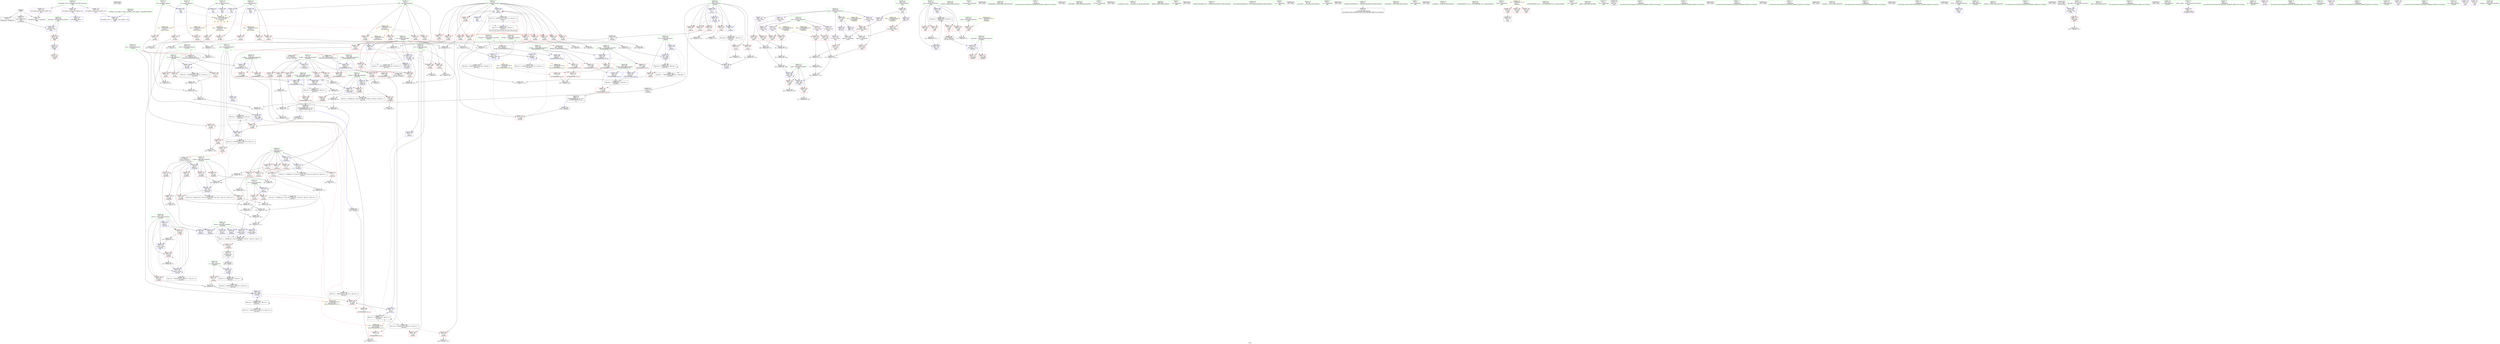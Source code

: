 digraph "SVFG" {
	label="SVFG";

	Node0x560ec29d5010 [shape=record,color=grey,label="{NodeID: 0\nNullPtr}"];
	Node0x560ec29d5010 -> Node0x560ec2a07580[style=solid];
	Node0x560ec29d5010 -> Node0x560ec2a07680[style=solid];
	Node0x560ec29d5010 -> Node0x560ec2a126d0[style=solid];
	Node0x560ec2a5f520 [shape=record,color=black,label="{NodeID: 609\n200 = PHI()\n}"];
	Node0x560ec2a20ee0 [shape=record,color=grey,label="{NodeID: 443\n378 = cmp(375, 377, )\n}"];
	Node0x560ec2a14030 [shape=record,color=blue,label="{NodeID: 277\n189\<--313\nnh\<--sub39\n_Z5solvei\n}"];
	Node0x560ec2a14030 -> Node0x560ec2a07fa0[style=dashed];
	Node0x560ec2a14030 -> Node0x560ec2a14440[style=dashed];
	Node0x560ec2a07c60 [shape=record,color=red,label="{NodeID: 194\n315\<--187\n\<--turn15\n_Z5solvei\n}"];
	Node0x560ec2a07c60 -> Node0x560ec2a0e980[style=solid];
	Node0x560ec2a04dc0 [shape=record,color=purple,label="{NodeID: 111\n479\<--439\ntv_sec6\<--start\nmain\n}"];
	Node0x560ec2a04dc0 -> Node0x560ec2a098d0[style=solid];
	Node0x560ec2a02f10 [shape=record,color=green,label="{NodeID: 28\n17\<--18\nB\<--B_field_insensitive\nGlob }"];
	Node0x560ec2a02f10 -> Node0x560ec2a0b0d0[style=solid];
	Node0x560ec2a02f10 -> Node0x560ec2a0b1a0[style=solid];
	Node0x560ec2a02f10 -> Node0x560ec2a122d0[style=solid];
	Node0x560ec2a0e200 [shape=record,color=grey,label="{NodeID: 388\n254 = Binary(253, 255, )\n}"];
	Node0x560ec2a0e200 -> Node0x560ec2a13810[style=solid];
	Node0x560ec2a09320 [shape=record,color=red,label="{NodeID: 222\n492\<--431\n\<--loop\nmain\n}"];
	Node0x560ec2a0ae60 [shape=record,color=red,label="{NodeID: 139\n312\<--15\n\<--AK\n_Z5solvei\n}"];
	Node0x560ec2a0ae60 -> Node0x560ec2a0f100[style=solid];
	Node0x560ec2a057a0 [shape=record,color=green,label="{NodeID: 56\n187\<--188\nturn15\<--turn15_field_insensitive\n_Z5solvei\n}"];
	Node0x560ec2a057a0 -> Node0x560ec2a07b90[style=solid];
	Node0x560ec2a057a0 -> Node0x560ec2a07c60[style=solid];
	Node0x560ec2a057a0 -> Node0x560ec2a07d30[style=solid];
	Node0x560ec2a057a0 -> Node0x560ec2a13a80[style=solid];
	Node0x560ec2a057a0 -> Node0x560ec2a14100[style=solid];
	Node0x560ec2a057a0 -> Node0x560ec2a14510[style=solid];
	Node0x560ec2a1e660 [shape=record,color=grey,label="{NodeID: 416\n516 = Binary(513, 515, )\n}"];
	Node0x560ec2a1e660 -> Node0x560ec2a1d760[style=solid];
	Node0x560ec2a12a40 [shape=record,color=blue,label="{NodeID: 250\n67\<--85\nretval\<--\n_Z4calcxxx\n}"];
	Node0x560ec2a12a40 -> Node0x560ec2a32ee0[style=dashed];
	Node0x560ec2a0c520 [shape=record,color=red,label="{NodeID: 167\n97\<--75\n\<--T\n_Z4calcxxx\n}"];
	Node0x560ec2a0c520 -> Node0x560ec2a21960[style=solid];
	Node0x560ec2a06f80 [shape=record,color=green,label="{NodeID: 84\n457\<--458\nfreopen\<--freopen_field_insensitive\n}"];
	Node0x560ec29fad80 [shape=record,color=green,label="{NodeID: 1\n7\<--1\n__dso_handle\<--dummyObj\nGlob }"];
	Node0x560ec2a617c0 [shape=record,color=black,label="{NodeID: 610\n497 = PHI()\n}"];
	Node0x560ec2a21060 [shape=record,color=grey,label="{NodeID: 444\n115 = cmp(114, 9, )\n}"];
	Node0x560ec2a14100 [shape=record,color=blue,label="{NodeID: 278\n187\<--316\nturn15\<--inc40\n_Z5solvei\n}"];
	Node0x560ec2a14100 -> Node0x560ec2a07d30[style=dashed];
	Node0x560ec2a14100 -> Node0x560ec2a14510[style=dashed];
	Node0x560ec2a07d30 [shape=record,color=red,label="{NodeID: 195\n333\<--187\n\<--turn15\n_Z5solvei\n}"];
	Node0x560ec2a07d30 -> Node0x560ec2a1ef60[style=solid];
	Node0x560ec2a04e90 [shape=record,color=purple,label="{NodeID: 112\n486\<--439\ntv_usec7\<--start\nmain\n}"];
	Node0x560ec2a04e90 -> Node0x560ec2a11990[style=solid];
	Node0x560ec2a03010 [shape=record,color=green,label="{NodeID: 29\n19\<--20\nD\<--D_field_insensitive\nGlob }"];
	Node0x560ec2a03010 -> Node0x560ec2a0b270[style=solid];
	Node0x560ec2a03010 -> Node0x560ec2a0b340[style=solid];
	Node0x560ec2a03010 -> Node0x560ec2a0b410[style=solid];
	Node0x560ec2a03010 -> Node0x560ec2a123d0[style=solid];
	Node0x560ec2a0e380 [shape=record,color=grey,label="{NodeID: 389\n108 = Binary(107, 106, )\n}"];
	Node0x560ec2a0e380 -> Node0x560ec2a12d80[style=solid];
	Node0x560ec2a093f0 [shape=record,color=red,label="{NodeID: 223\n501\<--431\n\<--loop\nmain\n}"];
	Node0x560ec2a093f0 -> Node0x560ec2a1fce0[style=solid];
	Node0x560ec2a0af30 [shape=record,color=red,label="{NodeID: 140\n319\<--15\n\<--AK\n_Z5solvei\n}"];
	Node0x560ec2a0af30 -> Node0x560ec2a0f580[style=solid];
	Node0x560ec2a05870 [shape=record,color=green,label="{NodeID: 57\n189\<--190\nnh\<--nh_field_insensitive\n_Z5solvei\n}"];
	Node0x560ec2a05870 -> Node0x560ec2a07e00[style=solid];
	Node0x560ec2a05870 -> Node0x560ec2a07ed0[style=solid];
	Node0x560ec2a05870 -> Node0x560ec2a07fa0[style=solid];
	Node0x560ec2a05870 -> Node0x560ec2a08070[style=solid];
	Node0x560ec2a05870 -> Node0x560ec2a13b50[style=solid];
	Node0x560ec2a05870 -> Node0x560ec2a14030[style=solid];
	Node0x560ec2a05870 -> Node0x560ec2a14440[style=solid];
	Node0x560ec2a401c0 [shape=record,color=yellow,style=double,label="{NodeID: 500\n49V_1 = ENCHI(MR_49V_0)\npts\{196 \}\nFun[_ZSt3maxIxERKT_S2_S2_]}"];
	Node0x560ec2a401c0 -> Node0x560ec2a08e40[style=dashed];
	Node0x560ec2a1e7e0 [shape=record,color=grey,label="{NodeID: 417\n294 = Binary(292, 293, )\n}"];
	Node0x560ec2a1e7e0 -> Node0x560ec2a13f60[style=solid];
	Node0x560ec2a12b10 [shape=record,color=blue,label="{NodeID: 251\n75\<--94\nT\<--div\n_Z4calcxxx\n}"];
	Node0x560ec2a12b10 -> Node0x560ec2a0c520[style=dashed];
	Node0x560ec2a12b10 -> Node0x560ec2a0c5f0[style=dashed];
	Node0x560ec2a12b10 -> Node0x560ec2a0c6c0[style=dashed];
	Node0x560ec2a12b10 -> Node0x560ec2a12ff0[style=dashed];
	Node0x560ec2a12b10 -> Node0x560ec2a338e0[style=dashed];
	Node0x560ec2a0c5f0 [shape=record,color=red,label="{NodeID: 168\n103\<--75\n\<--T\n_Z4calcxxx\n}"];
	Node0x560ec2a0c5f0 -> Node0x560ec2a12cb0[style=solid];
	Node0x560ec2a07080 [shape=record,color=green,label="{NodeID: 85\n461\<--462\ngettimeofday\<--gettimeofday_field_insensitive\n}"];
	Node0x560ec29edde0 [shape=record,color=green,label="{NodeID: 2\n9\<--1\n\<--dummyObj\nCan only get source location for instruction, argument, global var or function.}"];
	Node0x560ec2a61890 [shape=record,color=black,label="{NodeID: 611\n46 = PHI()\n}"];
	Node0x560ec2a211e0 [shape=record,color=grey,label="{NodeID: 445\n83 = cmp(82, 9, )\n}"];
	Node0x560ec2a141d0 [shape=record,color=blue,label="{NodeID: 279\n195\<--321\nref.tmp\<--sub42\n_Z5solvei\n|{|<s3>12}}"];
	Node0x560ec2a141d0 -> Node0x560ec2a083b0[style=dashed];
	Node0x560ec2a141d0 -> Node0x560ec2a141d0[style=dashed];
	Node0x560ec2a141d0 -> Node0x560ec2a3bae0[style=dashed];
	Node0x560ec2a141d0:s3 -> Node0x560ec2a401c0[style=dashed,color=red];
	Node0x560ec2a07e00 [shape=record,color=red,label="{NodeID: 196\n277\<--189\n\<--nh\n_Z5solvei\n|{<s0>10}}"];
	Node0x560ec2a07e00:s0 -> Node0x560ec2a631b0[style=solid,color=red];
	Node0x560ec2a04f60 [shape=record,color=purple,label="{NodeID: 113\n514\<--439\ntv_sec11\<--start\nmain\n}"];
	Node0x560ec2a04f60 -> Node0x560ec2a11af0[style=solid];
	Node0x560ec2a03110 [shape=record,color=green,label="{NodeID: 30\n34\<--38\nllvm.global_ctors\<--llvm.global_ctors_field_insensitive\nGlob }"];
	Node0x560ec2a03110 -> Node0x560ec2a04ac0[style=solid];
	Node0x560ec2a03110 -> Node0x560ec2a04bc0[style=solid];
	Node0x560ec2a03110 -> Node0x560ec2a04cc0[style=solid];
	Node0x560ec2a0e500 [shape=record,color=grey,label="{NodeID: 390\n106 = Binary(105, 91, )\n}"];
	Node0x560ec2a0e500 -> Node0x560ec2a0e380[style=solid];
	Node0x560ec2a094c0 [shape=record,color=red,label="{NodeID: 224\n470\<--433\n\<--loops\nmain\n}"];
	Node0x560ec2a094c0 -> Node0x560ec2a21ae0[style=solid];
	Node0x560ec2a0b000 [shape=record,color=red,label="{NodeID: 141\n329\<--15\n\<--AK\n_Z5solvei\n}"];
	Node0x560ec2a0b000 -> Node0x560ec2a1f0e0[style=solid];
	Node0x560ec2a05940 [shape=record,color=green,label="{NodeID: 58\n191\<--192\nc\<--c_field_insensitive\n_Z5solvei\n}"];
	Node0x560ec2a05940 -> Node0x560ec2a08140[style=solid];
	Node0x560ec2a05940 -> Node0x560ec2a13cf0[style=solid];
	Node0x560ec2a402a0 [shape=record,color=yellow,style=double,label="{NodeID: 501\n51V_1 = ENCHI(MR_51V_0)\npts\{198 \}\nFun[_ZSt3maxIxERKT_S2_S2_]}"];
	Node0x560ec2a402a0 -> Node0x560ec2a08f10[style=dashed];
	Node0x560ec2a1e960 [shape=record,color=grey,label="{NodeID: 418\n231 = Binary(229, 230, )\n}"];
	Node0x560ec2a1e960 -> Node0x560ec2a1ede0[style=solid];
	Node0x560ec2a12be0 [shape=record,color=blue,label="{NodeID: 252\n67\<--100\nretval\<--\n_Z4calcxxx\n}"];
	Node0x560ec2a12be0 -> Node0x560ec2a32ee0[style=dashed];
	Node0x560ec2a0c6c0 [shape=record,color=red,label="{NodeID: 169\n105\<--75\n\<--T\n_Z4calcxxx\n}"];
	Node0x560ec2a0c6c0 -> Node0x560ec2a0e500[style=solid];
	Node0x560ec2a07180 [shape=record,color=green,label="{NodeID: 86\n464\<--465\n_ZNSirsERi\<--_ZNSirsERi_field_insensitive\n}"];
	Node0x560ec29fc470 [shape=record,color=green,label="{NodeID: 3\n21\<--1\n_ZSt3cin\<--dummyObj\nGlob }"];
	Node0x560ec2a61960 [shape=record,color=black,label="{NodeID: 612\n203 = PHI()\n}"];
	Node0x560ec2a41be0 [shape=record,color=yellow,style=double,label="{NodeID: 529\n2V_1 = ENCHI(MR_2V_0)\npts\{10 \}\nFun[_Z5solvei]|{|<s4>10}}"];
	Node0x560ec2a41be0 -> Node0x560ec2a0a300[style=dashed];
	Node0x560ec2a41be0 -> Node0x560ec2a0a3d0[style=dashed];
	Node0x560ec2a41be0 -> Node0x560ec2a0a4a0[style=dashed];
	Node0x560ec2a41be0 -> Node0x560ec2a0a570[style=dashed];
	Node0x560ec2a41be0:s4 -> Node0x560ec2a41590[style=dashed,color=red];
	Node0x560ec2a21360 [shape=record,color=grey,label="{NodeID: 446\n403 = cmp(400, 402, )\n}"];
	Node0x560ec2a142a0 [shape=record,color=blue,label="{NodeID: 280\n197\<--9\nref.tmp43\<--\n_Z5solvei\n|{|<s3>12}}"];
	Node0x560ec2a142a0 -> Node0x560ec2a083b0[style=dashed];
	Node0x560ec2a142a0 -> Node0x560ec2a142a0[style=dashed];
	Node0x560ec2a142a0 -> Node0x560ec2a3bfe0[style=dashed];
	Node0x560ec2a142a0:s3 -> Node0x560ec2a402a0[style=dashed,color=red];
	Node0x560ec2a07ed0 [shape=record,color=red,label="{NodeID: 197\n305\<--189\n\<--nh\n_Z5solvei\n}"];
	Node0x560ec2a07ed0 -> Node0x560ec2a20a60[style=solid];
	Node0x560ec2a05030 [shape=record,color=purple,label="{NodeID: 114\n520\<--439\ntv_usec15\<--start\nmain\n}"];
	Node0x560ec2a05030 -> Node0x560ec2a11c90[style=solid];
	Node0x560ec2a03210 [shape=record,color=green,label="{NodeID: 31\n39\<--40\n__cxx_global_var_init\<--__cxx_global_var_init_field_insensitive\n}"];
	Node0x560ec2a0e680 [shape=record,color=grey,label="{NodeID: 391\n308 = Binary(306, 307, )\n}"];
	Node0x560ec2a0e680 -> Node0x560ec2a20a60[style=solid];
	Node0x560ec2a09590 [shape=record,color=red,label="{NodeID: 225\n493\<--435\n\<--span\nmain\n}"];
	Node0x560ec2a09590 -> Node0x560ec2a0f400[style=solid];
	Node0x560ec2a0b0d0 [shape=record,color=red,label="{NodeID: 142\n218\<--17\n\<--B\n_Z5solvei\n}"];
	Node0x560ec2a0b0d0 -> Node0x560ec2a1f3e0[style=solid];
	Node0x560ec2a05a10 [shape=record,color=green,label="{NodeID: 59\n193\<--194\ntturn\<--tturn_field_insensitive\n_Z5solvei\n|{|<s1>11}}"];
	Node0x560ec2a05a10 -> Node0x560ec2a13dc0[style=solid];
	Node0x560ec2a05a10:s1 -> Node0x560ec2a62f60[style=solid,color=red];
	Node0x560ec2a1eae0 [shape=record,color=grey,label="{NodeID: 419\n94 = Binary(92, 93, )\n}"];
	Node0x560ec2a1eae0 -> Node0x560ec2a12b10[style=solid];
	Node0x560ec2a12cb0 [shape=record,color=blue,label="{NodeID: 253\n77\<--103\nret\<--\n_Z4calcxxx\n}"];
	Node0x560ec2a12cb0 -> Node0x560ec2a0cad0[style=dashed];
	Node0x560ec2a12cb0 -> Node0x560ec2a0cba0[style=dashed];
	Node0x560ec2a12cb0 -> Node0x560ec2a33de0[style=dashed];
	Node0x560ec2a0c790 [shape=record,color=red,label="{NodeID: 170\n127\<--75\n\<--T\n_Z4calcxxx\n}"];
	Node0x560ec2a0c790 -> Node0x560ec2a20d60[style=solid];
	Node0x560ec2a07280 [shape=record,color=green,label="{NodeID: 87\n498\<--499\nfprintf\<--fprintf_field_insensitive\n}"];
	Node0x560ec2a01cf0 [shape=record,color=green,label="{NodeID: 4\n22\<--1\n.str\<--dummyObj\nGlob }"];
	Node0x560ec2a61ac0 [shape=record,color=black,label="{NodeID: 613\n204 = PHI()\n}"];
	Node0x560ec2a41cf0 [shape=record,color=yellow,style=double,label="{NodeID: 530\n17V_1 = ENCHI(MR_17V_0)\npts\{12 \}\nFun[_Z5solvei]}"];
	Node0x560ec2a41cf0 -> Node0x560ec2a0a640[style=dashed];
	Node0x560ec2a214e0 [shape=record,color=grey,label="{NodeID: 447\n290 = cmp(289, 9, )\n}"];
	Node0x560ec2a14370 [shape=record,color=blue,label="{NodeID: 281\n15\<--327\nAK\<--\n_Z5solvei\n}"];
	Node0x560ec2a14370 -> Node0x560ec2a0a8b0[style=dashed];
	Node0x560ec2a14370 -> Node0x560ec2a0a980[style=dashed];
	Node0x560ec2a14370 -> Node0x560ec2a0aa50[style=dashed];
	Node0x560ec2a14370 -> Node0x560ec2a0ab20[style=dashed];
	Node0x560ec2a14370 -> Node0x560ec2a0abf0[style=dashed];
	Node0x560ec2a14370 -> Node0x560ec2a0acc0[style=dashed];
	Node0x560ec2a14370 -> Node0x560ec2a0ad90[style=dashed];
	Node0x560ec2a14370 -> Node0x560ec2a0ae60[style=dashed];
	Node0x560ec2a14370 -> Node0x560ec2a0af30[style=dashed];
	Node0x560ec2a14370 -> Node0x560ec2a0b000[style=dashed];
	Node0x560ec2a14370 -> Node0x560ec2a14370[style=dashed];
	Node0x560ec2a14370 -> Node0x560ec2a397e0[style=dashed];
	Node0x560ec2a07fa0 [shape=record,color=red,label="{NodeID: 198\n330\<--189\n\<--nh\n_Z5solvei\n}"];
	Node0x560ec2a07fa0 -> Node0x560ec2a1f0e0[style=solid];
	Node0x560ec2a09ae0 [shape=record,color=purple,label="{NodeID: 115\n477\<--441\ntv_sec\<--end\nmain\n}"];
	Node0x560ec2a09ae0 -> Node0x560ec2a09800[style=solid];
	Node0x560ec2a03310 [shape=record,color=green,label="{NodeID: 32\n43\<--44\n_ZNSt8ios_base4InitC1Ev\<--_ZNSt8ios_base4InitC1Ev_field_insensitive\n}"];
	Node0x560ec2a0e800 [shape=record,color=grey,label="{NodeID: 392\n144 = Binary(142, 143, )\n}"];
	Node0x560ec2a0e800 -> Node0x560ec2a0ec80[style=solid];
	Node0x560ec2a09660 [shape=record,color=red,label="{NodeID: 226\n526\<--435\n\<--span\nmain\n}"];
	Node0x560ec2a09660 -> Node0x560ec2a1d8e0[style=solid];
	Node0x560ec2a0b1a0 [shape=record,color=red,label="{NodeID: 143\n243\<--17\n\<--B\n_Z5solvei\n}"];
	Node0x560ec2a0b1a0 -> Node0x560ec2a202e0[style=solid];
	Node0x560ec2a05ae0 [shape=record,color=green,label="{NodeID: 60\n195\<--196\nref.tmp\<--ref.tmp_field_insensitive\n_Z5solvei\n|{|<s1>12}}"];
	Node0x560ec2a05ae0 -> Node0x560ec2a141d0[style=solid];
	Node0x560ec2a05ae0:s1 -> Node0x560ec2a629e0[style=solid,color=red];
	Node0x560ec2a1ec60 [shape=record,color=grey,label="{NodeID: 420\n342 = Binary(341, 255, )\n}"];
	Node0x560ec2a1ec60 -> Node0x560ec2a145e0[style=solid];
	Node0x560ec2a12d80 [shape=record,color=blue,label="{NodeID: 254\n73\<--108\nL.addr\<--sub5\n_Z4calcxxx\n}"];
	Node0x560ec2a12d80 -> Node0x560ec2a0c2b0[style=dashed];
	Node0x560ec2a12d80 -> Node0x560ec2a0c380[style=dashed];
	Node0x560ec2a12d80 -> Node0x560ec2a0c450[style=dashed];
	Node0x560ec2a12d80 -> Node0x560ec2a333e0[style=dashed];
	Node0x560ec2a0c860 [shape=record,color=red,label="{NodeID: 171\n143\<--75\n\<--T\n_Z4calcxxx\n}"];
	Node0x560ec2a0c860 -> Node0x560ec2a0e800[style=solid];
	Node0x560ec2a07380 [shape=record,color=green,label="{NodeID: 88\n510\<--511\nllvm.memcpy.p0i8.p0i8.i64\<--llvm.memcpy.p0i8.p0i8.i64_field_insensitive\n}"];
	Node0x560ec2a01d80 [shape=record,color=green,label="{NodeID: 5\n24\<--1\n.str.1\<--dummyObj\nGlob }"];
	Node0x560ec2a61bc0 [shape=record,color=black,label="{NodeID: 614\n205 = PHI()\n}"];
	Node0x560ec2a41dd0 [shape=record,color=yellow,style=double,label="{NodeID: 531\n19V_1 = ENCHI(MR_19V_0)\npts\{14 \}\nFun[_Z5solvei]}"];
	Node0x560ec2a41dd0 -> Node0x560ec2a0a710[style=dashed];
	Node0x560ec2a41dd0 -> Node0x560ec2a0a7e0[style=dashed];
	Node0x560ec2a21660 [shape=record,color=grey,label="{NodeID: 448\n299 = cmp(298, 9, )\n}"];
	Node0x560ec2a14440 [shape=record,color=blue,label="{NodeID: 282\n189\<--331\nnh\<--sub45\n_Z5solvei\n}"];
	Node0x560ec2a14440 -> Node0x560ec2a07e00[style=dashed];
	Node0x560ec2a14440 -> Node0x560ec2a07ed0[style=dashed];
	Node0x560ec2a14440 -> Node0x560ec2a07fa0[style=dashed];
	Node0x560ec2a14440 -> Node0x560ec2a08070[style=dashed];
	Node0x560ec2a14440 -> Node0x560ec2a14030[style=dashed];
	Node0x560ec2a14440 -> Node0x560ec2a14440[style=dashed];
	Node0x560ec2a14440 -> Node0x560ec2a3abe0[style=dashed];
	Node0x560ec2a08070 [shape=record,color=red,label="{NodeID: 199\n336\<--189\n\<--nh\n_Z5solvei\n}"];
	Node0x560ec2a08070 -> Node0x560ec2a21c60[style=solid];
	Node0x560ec2a09bb0 [shape=record,color=purple,label="{NodeID: 116\n484\<--441\ntv_usec\<--end\nmain\n}"];
	Node0x560ec2a09bb0 -> Node0x560ec2a099a0[style=solid];
	Node0x560ec2a03410 [shape=record,color=green,label="{NodeID: 33\n49\<--50\n__cxa_atexit\<--__cxa_atexit_field_insensitive\n}"];
	Node0x560ec2a0e980 [shape=record,color=grey,label="{NodeID: 393\n316 = Binary(315, 91, )\n}"];
	Node0x560ec2a0e980 -> Node0x560ec2a14100[style=solid];
	Node0x560ec2a09730 [shape=record,color=red,label="{NodeID: 227\n453\<--452\n\<--arrayidx\nmain\n}"];
	Node0x560ec2a0b270 [shape=record,color=red,label="{NodeID: 144\n301\<--19\n\<--D\n_Z5solvei\n}"];
	Node0x560ec2a0b270 -> Node0x560ec2a217e0[style=solid];
	Node0x560ec2a05bb0 [shape=record,color=green,label="{NodeID: 61\n197\<--198\nref.tmp43\<--ref.tmp43_field_insensitive\n_Z5solvei\n|{|<s1>12}}"];
	Node0x560ec2a05bb0 -> Node0x560ec2a142a0[style=solid];
	Node0x560ec2a05bb0:s1 -> Node0x560ec2a62c10[style=solid,color=red];
	Node0x560ec2a1ede0 [shape=record,color=grey,label="{NodeID: 421\n232 = Binary(225, 231, )\n}"];
	Node0x560ec2a1ede0 -> Node0x560ec2a13670[style=solid];
	Node0x560ec2a12e50 [shape=record,color=blue,label="{NodeID: 255\n69\<--112\nH.addr\<--sub6\n_Z4calcxxx\n}"];
	Node0x560ec2a12e50 -> Node0x560ec2a0b8f0[style=dashed];
	Node0x560ec2a12e50 -> Node0x560ec2a0b9c0[style=dashed];
	Node0x560ec2a12e50 -> Node0x560ec2a329e0[style=dashed];
	Node0x560ec2a0c930 [shape=record,color=red,label="{NodeID: 172\n145\<--75\n\<--T\n_Z4calcxxx\n}"];
	Node0x560ec2a0c930 -> Node0x560ec2a0eb00[style=solid];
	Node0x560ec2a07480 [shape=record,color=green,label="{NodeID: 89\n36\<--550\n_GLOBAL__sub_I_kmjp_2_1.cpp\<--_GLOBAL__sub_I_kmjp_2_1.cpp_field_insensitive\n}"];
	Node0x560ec2a07480 -> Node0x560ec2a125d0[style=solid];
	Node0x560ec2a01e10 [shape=record,color=green,label="{NodeID: 6\n26\<--1\n.str.2\<--dummyObj\nGlob }"];
	Node0x560ec2a61cc0 [shape=record,color=black,label="{NodeID: 615\n206 = PHI()\n}"];
	Node0x560ec2a217e0 [shape=record,color=grey,label="{NodeID: 449\n302 = cmp(301, 9, )\n}"];
	Node0x560ec2a14510 [shape=record,color=blue,label="{NodeID: 283\n187\<--334\nturn15\<--inc46\n_Z5solvei\n}"];
	Node0x560ec2a14510 -> Node0x560ec2a07b90[style=dashed];
	Node0x560ec2a14510 -> Node0x560ec2a07c60[style=dashed];
	Node0x560ec2a14510 -> Node0x560ec2a07d30[style=dashed];
	Node0x560ec2a14510 -> Node0x560ec2a14100[style=dashed];
	Node0x560ec2a14510 -> Node0x560ec2a14510[style=dashed];
	Node0x560ec2a14510 -> Node0x560ec2a3a6e0[style=dashed];
	Node0x560ec2a08140 [shape=record,color=red,label="{NodeID: 200\n283\<--191\n\<--c\n_Z5solvei\n}"];
	Node0x560ec2a08140 -> Node0x560ec2a0ee00[style=solid];
	Node0x560ec2a09c80 [shape=record,color=purple,label="{NodeID: 117\n512\<--441\ntv_sec10\<--end\nmain\n}"];
	Node0x560ec2a09c80 -> Node0x560ec2a11a20[style=solid];
	Node0x560ec2a03510 [shape=record,color=green,label="{NodeID: 34\n48\<--54\n_ZNSt8ios_base4InitD1Ev\<--_ZNSt8ios_base4InitD1Ev_field_insensitive\n}"];
	Node0x560ec2a03510 -> Node0x560ec2a07750[style=solid];
	Node0x560ec2a0eb00 [shape=record,color=grey,label="{NodeID: 394\n146 = Binary(145, 147, )\n}"];
	Node0x560ec2a0eb00 -> Node0x560ec2a0ec80[style=solid];
	Node0x560ec2a09800 [shape=record,color=red,label="{NodeID: 228\n478\<--477\n\<--tv_sec\nmain\n}"];
	Node0x560ec2a09800 -> Node0x560ec2a1f260[style=solid];
	Node0x560ec2a0b340 [shape=record,color=red,label="{NodeID: 145\n307\<--19\n\<--D\n_Z5solvei\n}"];
	Node0x560ec2a0b340 -> Node0x560ec2a0e680[style=solid];
	Node0x560ec2a05c80 [shape=record,color=green,label="{NodeID: 62\n201\<--202\n_ZNSirsERx\<--_ZNSirsERx_field_insensitive\n}"];
	Node0x560ec2a40650 [shape=record,color=yellow,style=double,label="{NodeID: 505\n59V_1 = ENCHI(MR_59V_0)\npts\{178 184 \}\nFun[_ZSt3minIxERKT_S2_S2_]}"];
	Node0x560ec2a40650 -> Node0x560ec2a08960[style=dashed];
	Node0x560ec2a1ef60 [shape=record,color=grey,label="{NodeID: 422\n334 = Binary(333, 91, )\n}"];
	Node0x560ec2a1ef60 -> Node0x560ec2a14510[style=solid];
	Node0x560ec2a12f20 [shape=record,color=blue,label="{NodeID: 256\n67\<--118\nretval\<--\n_Z4calcxxx\n}"];
	Node0x560ec2a12f20 -> Node0x560ec2a32ee0[style=dashed];
	Node0x560ec2a0ca00 [shape=record,color=red,label="{NodeID: 173\n149\<--75\n\<--T\n_Z4calcxxx\n}"];
	Node0x560ec2a0ca00 -> Node0x560ec2a1da60[style=solid];
	Node0x560ec2a07580 [shape=record,color=black,label="{NodeID: 90\n2\<--3\ndummyVal\<--dummyVal\n}"];
	Node0x560ec2a01ea0 [shape=record,color=green,label="{NodeID: 7\n28\<--1\nstdin\<--dummyObj\nGlob }"];
	Node0x560ec2a61dc0 [shape=record,color=black,label="{NodeID: 616\n207 = PHI()\n}"];
	Node0x560ec2a41f90 [shape=record,color=yellow,style=double,label="{NodeID: 533\n23V_1 = ENCHI(MR_23V_0)\npts\{18 \}\nFun[_Z5solvei]}"];
	Node0x560ec2a41f90 -> Node0x560ec2a0b0d0[style=dashed];
	Node0x560ec2a41f90 -> Node0x560ec2a0b1a0[style=dashed];
	Node0x560ec2a21960 [shape=record,color=grey,label="{NodeID: 450\n98 = cmp(96, 97, )\n}"];
	Node0x560ec2a145e0 [shape=record,color=blue,label="{NodeID: 284\n165\<--342\ni\<--inc51\n_Z5solvei\n}"];
	Node0x560ec2a145e0 -> Node0x560ec2a360e0[style=dashed];
	Node0x560ec2a08210 [shape=record,color=red,label="{NodeID: 201\n237\<--234\n\<--call9\n_Z5solvei\n}"];
	Node0x560ec2a08210 -> Node0x560ec2a13740[style=solid];
	Node0x560ec2a09d50 [shape=record,color=purple,label="{NodeID: 118\n518\<--441\ntv_usec14\<--end\nmain\n}"];
	Node0x560ec2a09d50 -> Node0x560ec2a11bc0[style=solid];
	Node0x560ec2a03610 [shape=record,color=green,label="{NodeID: 35\n61\<--62\n_Z4calcxxx\<--_Z4calcxxx_field_insensitive\n}"];
	Node0x560ec2a38de0 [shape=record,color=black,label="{NodeID: 478\nMR_65V_3 = PHI(MR_65V_4, MR_65V_2, )\npts\{392 \}\n}"];
	Node0x560ec2a38de0 -> Node0x560ec2a08a30[style=dashed];
	Node0x560ec2a0ec80 [shape=record,color=grey,label="{NodeID: 395\n148 = Binary(144, 146, )\n}"];
	Node0x560ec2a0ec80 -> Node0x560ec2a1dbe0[style=solid];
	Node0x560ec2a098d0 [shape=record,color=red,label="{NodeID: 229\n480\<--479\n\<--tv_sec6\nmain\n}"];
	Node0x560ec2a098d0 -> Node0x560ec2a1f260[style=solid];
	Node0x560ec2a0b410 [shape=record,color=red,label="{NodeID: 146\n320\<--19\n\<--D\n_Z5solvei\n}"];
	Node0x560ec2a0b410 -> Node0x560ec2a0f580[style=solid];
	Node0x560ec2a05d80 [shape=record,color=green,label="{NodeID: 63\n235\<--236\n_ZSt3minIxERKT_S2_S2_\<--_ZSt3minIxERKT_S2_S2__field_insensitive\n}"];
	Node0x560ec2a40730 [shape=record,color=yellow,style=double,label="{NodeID: 506\n61V_1 = ENCHI(MR_61V_0)\npts\{182 194 \}\nFun[_ZSt3minIxERKT_S2_S2_]}"];
	Node0x560ec2a40730 -> Node0x560ec2a08890[style=dashed];
	Node0x560ec2a1f0e0 [shape=record,color=grey,label="{NodeID: 423\n331 = Binary(330, 329, )\n}"];
	Node0x560ec2a1f0e0 -> Node0x560ec2a14440[style=solid];
	Node0x560ec2a12ff0 [shape=record,color=blue,label="{NodeID: 257\n75\<--125\nT\<--div12\n_Z4calcxxx\n}"];
	Node0x560ec2a12ff0 -> Node0x560ec2a0c790[style=dashed];
	Node0x560ec2a12ff0 -> Node0x560ec2a0c860[style=dashed];
	Node0x560ec2a12ff0 -> Node0x560ec2a0c930[style=dashed];
	Node0x560ec2a12ff0 -> Node0x560ec2a0ca00[style=dashed];
	Node0x560ec2a12ff0 -> Node0x560ec2a338e0[style=dashed];
	Node0x560ec2a0cad0 [shape=record,color=red,label="{NodeID: 174\n133\<--77\n\<--ret\n_Z4calcxxx\n}"];
	Node0x560ec2a0cad0 -> Node0x560ec2a1fb60[style=solid];
	Node0x560ec2a07680 [shape=record,color=black,label="{NodeID: 91\n424\<--3\nargv\<--dummyVal\nmain\n1st arg main }"];
	Node0x560ec2a07680 -> Node0x560ec2a14ed0[style=solid];
	Node0x560ec2a01f30 [shape=record,color=green,label="{NodeID: 8\n29\<--1\nstderr\<--dummyObj\nGlob }"];
	Node0x560ec2a61e90 [shape=record,color=black,label="{NodeID: 617\n234 = PHI(363, )\n}"];
	Node0x560ec2a61e90 -> Node0x560ec2a08210[style=solid];
	Node0x560ec2a42070 [shape=record,color=yellow,style=double,label="{NodeID: 534\n25V_1 = ENCHI(MR_25V_0)\npts\{20 \}\nFun[_Z5solvei]}"];
	Node0x560ec2a42070 -> Node0x560ec2a0b270[style=dashed];
	Node0x560ec2a42070 -> Node0x560ec2a0b340[style=dashed];
	Node0x560ec2a42070 -> Node0x560ec2a0b410[style=dashed];
	Node0x560ec2a21ae0 [shape=record,color=grey,label="{NodeID: 451\n471 = cmp(469, 470, )\n}"];
	Node0x560ec2a146b0 [shape=record,color=blue,label="{NodeID: 285\n368\<--364\n__a.addr\<--__a\n_ZSt3minIxERKT_S2_S2_\n}"];
	Node0x560ec2a146b0 -> Node0x560ec2a08550[style=dashed];
	Node0x560ec2a146b0 -> Node0x560ec2a08620[style=dashed];
	Node0x560ec2a082e0 [shape=record,color=red,label="{NodeID: 202\n287\<--286\n\<--call26\n_Z5solvei\n}"];
	Node0x560ec2a082e0 -> Node0x560ec2a13e90[style=solid];
	Node0x560ec2a09e20 [shape=record,color=purple,label="{NodeID: 119\n452\<--451\narrayidx\<--\nmain\n}"];
	Node0x560ec2a09e20 -> Node0x560ec2a09730[style=solid];
	Node0x560ec2a03710 [shape=record,color=green,label="{NodeID: 36\n67\<--68\nretval\<--retval_field_insensitive\n_Z4calcxxx\n}"];
	Node0x560ec2a03710 -> Node0x560ec2a0b750[style=solid];
	Node0x560ec2a03710 -> Node0x560ec2a12a40[style=solid];
	Node0x560ec2a03710 -> Node0x560ec2a12be0[style=solid];
	Node0x560ec2a03710 -> Node0x560ec2a12f20[style=solid];
	Node0x560ec2a03710 -> Node0x560ec2a130c0[style=solid];
	Node0x560ec2a03710 -> Node0x560ec2a13190[style=solid];
	Node0x560ec2a03710 -> Node0x560ec2a13260[style=solid];
	Node0x560ec2a392e0 [shape=record,color=black,label="{NodeID: 479\nMR_53V_3 = PHI(MR_53V_4, MR_53V_2, )\npts\{367 \}\n}"];
	Node0x560ec2a392e0 -> Node0x560ec2a08480[style=dashed];
	Node0x560ec2a0ee00 [shape=record,color=grey,label="{NodeID: 396\n284 = Binary(282, 283, )\n}"];
	Node0x560ec2a0ee00 -> Node0x560ec2a13dc0[style=solid];
	Node0x560ec2a099a0 [shape=record,color=red,label="{NodeID: 230\n485\<--484\n\<--tv_usec\nmain\n}"];
	Node0x560ec2a099a0 -> Node0x560ec2a0f700[style=solid];
	Node0x560ec2a0b4e0 [shape=record,color=red,label="{NodeID: 147\n454\<--28\n\<--stdin\nmain\n}"];
	Node0x560ec2a0b4e0 -> Node0x560ec2a04510[style=solid];
	Node0x560ec2a05e80 [shape=record,color=green,label="{NodeID: 64\n325\<--326\n_ZSt3maxIxERKT_S2_S2_\<--_ZSt3maxIxERKT_S2_S2__field_insensitive\n}"];
	Node0x560ec2a40810 [shape=record,color=yellow,style=double,label="{NodeID: 507\n90V_1 = ENCHI(MR_90V_0)\npts\{4420000 \}\nFun[main]}"];
	Node0x560ec2a40810 -> Node0x560ec2a09800[style=dashed];
	Node0x560ec2a40810 -> Node0x560ec2a11a20[style=dashed];
	Node0x560ec2a1f260 [shape=record,color=grey,label="{NodeID: 424\n481 = Binary(478, 480, )\n}"];
	Node0x560ec2a1f260 -> Node0x560ec2a1f560[style=solid];
	Node0x560ec2a130c0 [shape=record,color=blue,label="{NodeID: 258\n67\<--134\nretval\<--add17\n_Z4calcxxx\n}"];
	Node0x560ec2a130c0 -> Node0x560ec2a32ee0[style=dashed];
	Node0x560ec2a0cba0 [shape=record,color=red,label="{NodeID: 175\n139\<--77\n\<--ret\n_Z4calcxxx\n}"];
	Node0x560ec2a0cba0 -> Node0x560ec2a0ef80[style=solid];
	Node0x560ec2a07750 [shape=record,color=black,label="{NodeID: 92\n47\<--48\n\<--_ZNSt8ios_base4InitD1Ev\nCan only get source location for instruction, argument, global var or function.}"];
	Node0x560ec2a01fc0 [shape=record,color=green,label="{NodeID: 9\n30\<--1\n.str.3\<--dummyObj\nGlob }"];
	Node0x560ec2a62050 [shape=record,color=black,label="{NodeID: 618\n280 = PHI(63, )\n}"];
	Node0x560ec2a62050 -> Node0x560ec2a13cf0[style=solid];
	Node0x560ec2a21c60 [shape=record,color=grey,label="{NodeID: 452\n337 = cmp(336, 9, )\n}"];
	Node0x560ec2a14780 [shape=record,color=blue,label="{NodeID: 286\n370\<--365\n__b.addr\<--__b\n_ZSt3minIxERKT_S2_S2_\n}"];
	Node0x560ec2a14780 -> Node0x560ec2a086f0[style=dashed];
	Node0x560ec2a14780 -> Node0x560ec2a087c0[style=dashed];
	Node0x560ec2a083b0 [shape=record,color=red,label="{NodeID: 203\n327\<--324\n\<--call44\n_Z5solvei\n}"];
	Node0x560ec2a083b0 -> Node0x560ec2a14370[style=solid];
	Node0x560ec2a09ef0 [shape=record,color=purple,label="{NodeID: 120\n557\<--505\noffset_0\<--\n}"];
	Node0x560ec2a09ef0 -> Node0x560ec2a15210[style=solid];
	Node0x560ec2a037e0 [shape=record,color=green,label="{NodeID: 37\n69\<--70\nH.addr\<--H.addr_field_insensitive\n_Z4calcxxx\n}"];
	Node0x560ec2a037e0 -> Node0x560ec2a0b820[style=solid];
	Node0x560ec2a037e0 -> Node0x560ec2a0b8f0[style=solid];
	Node0x560ec2a037e0 -> Node0x560ec2a0b9c0[style=solid];
	Node0x560ec2a037e0 -> Node0x560ec2a127d0[style=solid];
	Node0x560ec2a037e0 -> Node0x560ec2a12e50[style=solid];
	Node0x560ec2a397e0 [shape=record,color=black,label="{NodeID: 480\nMR_21V_4 = PHI(MR_21V_3, MR_21V_2, MR_21V_2, )\npts\{16 \}\n|{<s0>20}}"];
	Node0x560ec2a397e0:s0 -> Node0x560ec2a3d3e0[style=dashed,color=blue];
	Node0x560ec2a0ef80 [shape=record,color=grey,label="{NodeID: 397\n141 = Binary(139, 140, )\n}"];
	Node0x560ec2a0ef80 -> Node0x560ec2a1dd60[style=solid];
	Node0x560ec2a11990 [shape=record,color=red,label="{NodeID: 231\n487\<--486\n\<--tv_usec7\nmain\n}"];
	Node0x560ec2a11990 -> Node0x560ec2a0f700[style=solid];
	Node0x560ec2a0b5b0 [shape=record,color=red,label="{NodeID: 148\n491\<--29\n\<--stderr\nmain\n}"];
	Node0x560ec2a05f80 [shape=record,color=green,label="{NodeID: 65\n351\<--352\nprintf\<--printf_field_insensitive\n}"];
	Node0x560ec2a40920 [shape=record,color=yellow,style=double,label="{NodeID: 508\n92V_1 = ENCHI(MR_92V_0)\npts\{4420001 \}\nFun[main]}"];
	Node0x560ec2a40920 -> Node0x560ec2a099a0[style=dashed];
	Node0x560ec2a40920 -> Node0x560ec2a11bc0[style=dashed];
	Node0x560ec2a1f3e0 [shape=record,color=grey,label="{NodeID: 425\n221 = Binary(218, 220, )\n}"];
	Node0x560ec2a1f3e0 -> Node0x560ec2a1f6e0[style=solid];
	Node0x560ec2a13190 [shape=record,color=blue,label="{NodeID: 259\n67\<--118\nretval\<--\n_Z4calcxxx\n}"];
	Node0x560ec2a13190 -> Node0x560ec2a32ee0[style=dashed];
	Node0x560ec2a0cc70 [shape=record,color=red,label="{NodeID: 176\n348\<--161\n\<--_loop.addr\n_Z5solvei\n}"];
	Node0x560ec2a07850 [shape=record,color=black,label="{NodeID: 93\n63\<--155\n_Z4calcxxx_ret\<--\n_Z4calcxxx\n|{<s0>10}}"];
	Node0x560ec2a07850:s0 -> Node0x560ec2a62050[style=solid,color=blue];
	Node0x560ec2a02050 [shape=record,color=green,label="{NodeID: 10\n32\<--1\n.str.4\<--dummyObj\nGlob }"];
	Node0x560ec2a62150 [shape=record,color=black,label="{NodeID: 619\n286 = PHI(363, )\n}"];
	Node0x560ec2a62150 -> Node0x560ec2a082e0[style=solid];
	Node0x560ec2a21de0 [shape=record,color=grey,label="{NodeID: 453\n131 = cmp(130, 91, )\n}"];
	Node0x560ec2a14850 [shape=record,color=blue,label="{NodeID: 287\n366\<--380\nretval\<--\n_ZSt3minIxERKT_S2_S2_\n}"];
	Node0x560ec2a14850 -> Node0x560ec2a392e0[style=dashed];
	Node0x560ec2a08480 [shape=record,color=red,label="{NodeID: 204\n386\<--366\n\<--retval\n_ZSt3minIxERKT_S2_S2_\n}"];
	Node0x560ec2a08480 -> Node0x560ec2a041d0[style=solid];
	Node0x560ec2a09fc0 [shape=record,color=purple,label="{NodeID: 121\n560\<--505\noffset_1\<--\n}"];
	Node0x560ec2a09fc0 -> Node0x560ec2a152e0[style=solid];
	Node0x560ec2a038b0 [shape=record,color=green,label="{NodeID: 38\n71\<--72\nA.addr\<--A.addr_field_insensitive\n_Z4calcxxx\n}"];
	Node0x560ec2a038b0 -> Node0x560ec2a0ba90[style=solid];
	Node0x560ec2a038b0 -> Node0x560ec2a0bb60[style=solid];
	Node0x560ec2a038b0 -> Node0x560ec2a0bc30[style=solid];
	Node0x560ec2a038b0 -> Node0x560ec2a0bd00[style=solid];
	Node0x560ec2a038b0 -> Node0x560ec2a0bdd0[style=solid];
	Node0x560ec2a038b0 -> Node0x560ec2a0bea0[style=solid];
	Node0x560ec2a038b0 -> Node0x560ec2a128a0[style=solid];
	Node0x560ec2a39ce0 [shape=record,color=black,label="{NodeID: 481\nMR_37V_6 = PHI(MR_37V_5, MR_37V_3, MR_37V_5, )\npts\{184 \}\n}"];
	Node0x560ec2a39ce0 -> Node0x560ec2a0d7d0[style=dashed];
	Node0x560ec2a39ce0 -> Node0x560ec2a0d8a0[style=dashed];
	Node0x560ec2a0f100 [shape=record,color=grey,label="{NodeID: 398\n313 = Binary(311, 312, )\n}"];
	Node0x560ec2a0f100 -> Node0x560ec2a14030[style=solid];
	Node0x560ec2a11a20 [shape=record,color=red,label="{NodeID: 232\n513\<--512\n\<--tv_sec10\nmain\n}"];
	Node0x560ec2a11a20 -> Node0x560ec2a1e660[style=solid];
	Node0x560ec2a0b680 [shape=record,color=red,label="{NodeID: 149\n525\<--29\n\<--stderr\nmain\n}"];
	Node0x560ec2a06080 [shape=record,color=green,label="{NodeID: 66\n366\<--367\nretval\<--retval_field_insensitive\n_ZSt3minIxERKT_S2_S2_\n}"];
	Node0x560ec2a06080 -> Node0x560ec2a08480[style=solid];
	Node0x560ec2a06080 -> Node0x560ec2a14850[style=solid];
	Node0x560ec2a06080 -> Node0x560ec2a14920[style=solid];
	Node0x560ec2a40a00 [shape=record,color=yellow,style=double,label="{NodeID: 509\n94V_1 = ENCHI(MR_94V_0)\npts\{4440000 \}\nFun[main]}"];
	Node0x560ec2a40a00 -> Node0x560ec2a11d60[style=dashed];
	Node0x560ec2a1f560 [shape=record,color=grey,label="{NodeID: 426\n482 = Binary(481, 483, )\n}"];
	Node0x560ec2a1f560 -> Node0x560ec2a1d460[style=solid];
	Node0x560ec2a13260 [shape=record,color=blue,label="{NodeID: 260\n67\<--152\nretval\<--add25\n_Z4calcxxx\n}"];
	Node0x560ec2a13260 -> Node0x560ec2a32ee0[style=dashed];
	Node0x560ec2a0cd40 [shape=record,color=red,label="{NodeID: 177\n354\<--161\n\<--_loop.addr\n_Z5solvei\n}"];
	Node0x560ec2a07920 [shape=record,color=black,label="{NodeID: 94\n422\<--211\nmain_ret\<--\nmain\n}"];
	Node0x560ec2a020e0 [shape=record,color=green,label="{NodeID: 11\n35\<--1\n\<--dummyObj\nCan only get source location for instruction, argument, global var or function.}"];
	Node0x560ec2a62290 [shape=record,color=black,label="{NodeID: 620\n324 = PHI(388, )\n}"];
	Node0x560ec2a62290 -> Node0x560ec2a083b0[style=solid];
	Node0x560ec2a14920 [shape=record,color=blue,label="{NodeID: 288\n366\<--383\nretval\<--\n_ZSt3minIxERKT_S2_S2_\n}"];
	Node0x560ec2a14920 -> Node0x560ec2a392e0[style=dashed];
	Node0x560ec2a08550 [shape=record,color=red,label="{NodeID: 205\n376\<--368\n\<--__a.addr\n_ZSt3minIxERKT_S2_S2_\n}"];
	Node0x560ec2a08550 -> Node0x560ec2a08960[style=solid];
	Node0x560ec2a0a090 [shape=record,color=purple,label="{NodeID: 122\n558\<--506\noffset_0\<--\n}"];
	Node0x560ec2a0a090 -> Node0x560ec2a11d60[style=solid];
	Node0x560ec2a03980 [shape=record,color=green,label="{NodeID: 39\n73\<--74\nL.addr\<--L.addr_field_insensitive\n_Z4calcxxx\n}"];
	Node0x560ec2a03980 -> Node0x560ec2a0bf70[style=solid];
	Node0x560ec2a03980 -> Node0x560ec2a0c040[style=solid];
	Node0x560ec2a03980 -> Node0x560ec2a0c110[style=solid];
	Node0x560ec2a03980 -> Node0x560ec2a0c1e0[style=solid];
	Node0x560ec2a03980 -> Node0x560ec2a0c2b0[style=solid];
	Node0x560ec2a03980 -> Node0x560ec2a0c380[style=solid];
	Node0x560ec2a03980 -> Node0x560ec2a0c450[style=solid];
	Node0x560ec2a03980 -> Node0x560ec2a12970[style=solid];
	Node0x560ec2a03980 -> Node0x560ec2a12d80[style=solid];
	Node0x560ec2a3a1e0 [shape=record,color=black,label="{NodeID: 482\nMR_39V_7 = PHI(MR_39V_6, MR_39V_3, MR_39V_6, )\npts\{186 \}\n}"];
	Node0x560ec2a0f280 [shape=record,color=grey,label="{NodeID: 399\n125 = Binary(123, 124, )\n}"];
	Node0x560ec2a0f280 -> Node0x560ec2a12ff0[style=solid];
	Node0x560ec2a11af0 [shape=record,color=red,label="{NodeID: 233\n515\<--514\n\<--tv_sec11\nmain\n}"];
	Node0x560ec2a11af0 -> Node0x560ec2a1e660[style=solid];
	Node0x560ec2a0b750 [shape=record,color=red,label="{NodeID: 150\n155\<--67\n\<--retval\n_Z4calcxxx\n}"];
	Node0x560ec2a0b750 -> Node0x560ec2a07850[style=solid];
	Node0x560ec2a06150 [shape=record,color=green,label="{NodeID: 67\n368\<--369\n__a.addr\<--__a.addr_field_insensitive\n_ZSt3minIxERKT_S2_S2_\n}"];
	Node0x560ec2a06150 -> Node0x560ec2a08550[style=solid];
	Node0x560ec2a06150 -> Node0x560ec2a08620[style=solid];
	Node0x560ec2a06150 -> Node0x560ec2a146b0[style=solid];
	Node0x560ec2a40ae0 [shape=record,color=yellow,style=double,label="{NodeID: 510\n96V_1 = ENCHI(MR_96V_0)\npts\{4440001 \}\nFun[main]}"];
	Node0x560ec2a40ae0 -> Node0x560ec2a11e30[style=dashed];
	Node0x560ec2a1f6e0 [shape=record,color=grey,label="{NodeID: 427\n222 = Binary(217, 221, )\n}"];
	Node0x560ec2a1f6e0 -> Node0x560ec2a135a0[style=solid];
	Node0x560ec2a13330 [shape=record,color=blue,label="{NodeID: 261\n161\<--160\n_loop.addr\<--_loop\n_Z5solvei\n}"];
	Node0x560ec2a13330 -> Node0x560ec2a0cc70[style=dashed];
	Node0x560ec2a13330 -> Node0x560ec2a0cd40[style=dashed];
	Node0x560ec2a0ce10 [shape=record,color=red,label="{NodeID: 178\n213\<--165\n\<--i\n_Z5solvei\n}"];
	Node0x560ec2a0ce10 -> Node0x560ec2a208e0[style=solid];
	Node0x560ec2a079f0 [shape=record,color=black,label="{NodeID: 95\n220\<--219\nconv\<--\n_Z5solvei\n}"];
	Node0x560ec2a079f0 -> Node0x560ec2a1f3e0[style=solid];
	Node0x560ec2a02170 [shape=record,color=green,label="{NodeID: 12\n91\<--1\n\<--dummyObj\nCan only get source location for instruction, argument, global var or function.}"];
	Node0x560ec2a623d0 [shape=record,color=black,label="{NodeID: 621\n350 = PHI()\n}"];
	Node0x560ec2a31ae0 [shape=record,color=black,label="{NodeID: 455\nMR_31V_3 = PHI(MR_31V_4, MR_31V_2, )\npts\{178 \}\n|{|<s3>9}}"];
	Node0x560ec2a31ae0 -> Node0x560ec2a08210[style=dashed];
	Node0x560ec2a31ae0 -> Node0x560ec2a13740[style=dashed];
	Node0x560ec2a31ae0 -> Node0x560ec2a34ce0[style=dashed];
	Node0x560ec2a31ae0:s3 -> Node0x560ec2a40650[style=dashed,color=red];
	Node0x560ec2a149f0 [shape=record,color=blue,label="{NodeID: 289\n393\<--389\n__a.addr\<--__a\n_ZSt3maxIxERKT_S2_S2_\n}"];
	Node0x560ec2a149f0 -> Node0x560ec2a08b00[style=dashed];
	Node0x560ec2a149f0 -> Node0x560ec2a08bd0[style=dashed];
	Node0x560ec2a08620 [shape=record,color=red,label="{NodeID: 206\n383\<--368\n\<--__a.addr\n_ZSt3minIxERKT_S2_S2_\n}"];
	Node0x560ec2a08620 -> Node0x560ec2a14920[style=solid];
	Node0x560ec2a0a160 [shape=record,color=purple,label="{NodeID: 123\n561\<--506\noffset_1\<--\n}"];
	Node0x560ec2a0a160 -> Node0x560ec2a11e30[style=solid];
	Node0x560ec2a03a50 [shape=record,color=green,label="{NodeID: 40\n75\<--76\nT\<--T_field_insensitive\n_Z4calcxxx\n}"];
	Node0x560ec2a03a50 -> Node0x560ec2a0c520[style=solid];
	Node0x560ec2a03a50 -> Node0x560ec2a0c5f0[style=solid];
	Node0x560ec2a03a50 -> Node0x560ec2a0c6c0[style=solid];
	Node0x560ec2a03a50 -> Node0x560ec2a0c790[style=solid];
	Node0x560ec2a03a50 -> Node0x560ec2a0c860[style=solid];
	Node0x560ec2a03a50 -> Node0x560ec2a0c930[style=solid];
	Node0x560ec2a03a50 -> Node0x560ec2a0ca00[style=solid];
	Node0x560ec2a03a50 -> Node0x560ec2a12b10[style=solid];
	Node0x560ec2a03a50 -> Node0x560ec2a12ff0[style=solid];
	Node0x560ec2a3a6e0 [shape=record,color=black,label="{NodeID: 483\nMR_41V_7 = PHI(MR_41V_6, MR_41V_3, MR_41V_3, )\npts\{188 \}\n}"];
	Node0x560ec2a0f400 [shape=record,color=grey,label="{NodeID: 400\n494 = Binary(493, 495, )\n}"];
	Node0x560ec2a11bc0 [shape=record,color=red,label="{NodeID: 234\n519\<--518\n\<--tv_usec14\nmain\n}"];
	Node0x560ec2a11bc0 -> Node0x560ec2a1e1e0[style=solid];
	Node0x560ec2a0b820 [shape=record,color=red,label="{NodeID: 151\n88\<--69\n\<--H.addr\n_Z4calcxxx\n}"];
	Node0x560ec2a0b820 -> Node0x560ec2a1dee0[style=solid];
	Node0x560ec2a06220 [shape=record,color=green,label="{NodeID: 68\n370\<--371\n__b.addr\<--__b.addr_field_insensitive\n_ZSt3minIxERKT_S2_S2_\n}"];
	Node0x560ec2a06220 -> Node0x560ec2a086f0[style=solid];
	Node0x560ec2a06220 -> Node0x560ec2a087c0[style=solid];
	Node0x560ec2a06220 -> Node0x560ec2a14780[style=solid];
	Node0x560ec2a40bc0 [shape=record,color=yellow,style=double,label="{NodeID: 511\n98V_1 = ENCHI(MR_98V_0)\npts\{10 12 14 18 20 \}\nFun[main]|{<s0>20|<s1>20|<s2>20|<s3>20|<s4>20}}"];
	Node0x560ec2a40bc0:s0 -> Node0x560ec2a41be0[style=dashed,color=red];
	Node0x560ec2a40bc0:s1 -> Node0x560ec2a41cf0[style=dashed,color=red];
	Node0x560ec2a40bc0:s2 -> Node0x560ec2a41dd0[style=dashed,color=red];
	Node0x560ec2a40bc0:s3 -> Node0x560ec2a41f90[style=dashed,color=red];
	Node0x560ec2a40bc0:s4 -> Node0x560ec2a42070[style=dashed,color=red];
	Node0x560ec2a1f860 [shape=record,color=grey,label="{NodeID: 428\n229 = Binary(226, 228, )\n}"];
	Node0x560ec2a1f860 -> Node0x560ec2a1e960[style=solid];
	Node0x560ec2a13400 [shape=record,color=blue,label="{NodeID: 262\n177\<--209\nmia\<--\n_Z5solvei\n}"];
	Node0x560ec2a13400 -> Node0x560ec2a31ae0[style=dashed];
	Node0x560ec2a0cee0 [shape=record,color=red,label="{NodeID: 179\n219\<--165\n\<--i\n_Z5solvei\n}"];
	Node0x560ec2a0cee0 -> Node0x560ec2a079f0[style=solid];
	Node0x560ec2a04100 [shape=record,color=black,label="{NodeID: 96\n225\<--224\nconv6\<--\n_Z5solvei\n}"];
	Node0x560ec2a04100 -> Node0x560ec2a1ede0[style=solid];
	Node0x560ec2a02200 [shape=record,color=green,label="{NodeID: 13\n118\<--1\n\<--dummyObj\nCan only get source location for instruction, argument, global var or function.}"];
	Node0x560ec2a624a0 [shape=record,color=black,label="{NodeID: 622\n357 = PHI()\n}"];
	Node0x560ec2a14ac0 [shape=record,color=blue,label="{NodeID: 290\n395\<--390\n__b.addr\<--__b\n_ZSt3maxIxERKT_S2_S2_\n}"];
	Node0x560ec2a14ac0 -> Node0x560ec2a08ca0[style=dashed];
	Node0x560ec2a14ac0 -> Node0x560ec2a08d70[style=dashed];
	Node0x560ec2a086f0 [shape=record,color=red,label="{NodeID: 207\n374\<--370\n\<--__b.addr\n_ZSt3minIxERKT_S2_S2_\n}"];
	Node0x560ec2a086f0 -> Node0x560ec2a08890[style=solid];
	Node0x560ec2a0a230 [shape=record,color=red,label="{NodeID: 124\n110\<--8\n\<--HD\n_Z4calcxxx\n}"];
	Node0x560ec2a0a230 -> Node0x560ec2a1e4e0[style=solid];
	Node0x560ec2a03b20 [shape=record,color=green,label="{NodeID: 41\n77\<--78\nret\<--ret_field_insensitive\n_Z4calcxxx\n}"];
	Node0x560ec2a03b20 -> Node0x560ec2a0cad0[style=solid];
	Node0x560ec2a03b20 -> Node0x560ec2a0cba0[style=solid];
	Node0x560ec2a03b20 -> Node0x560ec2a12cb0[style=solid];
	Node0x560ec2a3abe0 [shape=record,color=black,label="{NodeID: 484\nMR_43V_7 = PHI(MR_43V_6, MR_43V_3, MR_43V_3, )\npts\{190 \}\n}"];
	Node0x560ec2a0f580 [shape=record,color=grey,label="{NodeID: 401\n321 = Binary(319, 320, )\n}"];
	Node0x560ec2a0f580 -> Node0x560ec2a141d0[style=solid];
	Node0x560ec2a11c90 [shape=record,color=red,label="{NodeID: 235\n521\<--520\n\<--tv_usec15\nmain\n}"];
	Node0x560ec2a11c90 -> Node0x560ec2a1e1e0[style=solid];
	Node0x560ec2a0b8f0 [shape=record,color=red,label="{NodeID: 152\n114\<--69\n\<--H.addr\n_Z4calcxxx\n}"];
	Node0x560ec2a0b8f0 -> Node0x560ec2a21060[style=solid];
	Node0x560ec2a062f0 [shape=record,color=green,label="{NodeID: 69\n391\<--392\nretval\<--retval_field_insensitive\n_ZSt3maxIxERKT_S2_S2_\n}"];
	Node0x560ec2a062f0 -> Node0x560ec2a08a30[style=solid];
	Node0x560ec2a062f0 -> Node0x560ec2a14b90[style=solid];
	Node0x560ec2a062f0 -> Node0x560ec2a14c60[style=solid];
	Node0x560ec2a40ca0 [shape=record,color=yellow,style=double,label="{NodeID: 512\n71V_1 = ENCHI(MR_71V_0)\npts\{1 \}\nFun[main]}"];
	Node0x560ec2a40ca0 -> Node0x560ec2a0b4e0[style=dashed];
	Node0x560ec2a40ca0 -> Node0x560ec2a0b5b0[style=dashed];
	Node0x560ec2a40ca0 -> Node0x560ec2a0b680[style=dashed];
	Node0x560ec2a1f9e0 [shape=record,color=grey,label="{NodeID: 429\n228 = Binary(227, 91, )\n}"];
	Node0x560ec2a1f9e0 -> Node0x560ec2a1f860[style=solid];
	Node0x560ec2a134d0 [shape=record,color=blue,label="{NodeID: 263\n165\<--211\ni\<--\n_Z5solvei\n}"];
	Node0x560ec2a134d0 -> Node0x560ec2a0ce10[style=dashed];
	Node0x560ec2a134d0 -> Node0x560ec2a0cee0[style=dashed];
	Node0x560ec2a134d0 -> Node0x560ec2a0cfb0[style=dashed];
	Node0x560ec2a134d0 -> Node0x560ec2a0d080[style=dashed];
	Node0x560ec2a134d0 -> Node0x560ec2a13810[style=dashed];
	Node0x560ec2a134d0 -> Node0x560ec2a13c20[style=dashed];
	Node0x560ec2a0cfb0 [shape=record,color=red,label="{NodeID: 180\n224\<--165\n\<--i\n_Z5solvei\n}"];
	Node0x560ec2a0cfb0 -> Node0x560ec2a04100[style=solid];
	Node0x560ec2a041d0 [shape=record,color=black,label="{NodeID: 97\n363\<--386\n_ZSt3minIxERKT_S2_S2__ret\<--\n_ZSt3minIxERKT_S2_S2_\n|{<s0>9|<s1>11}}"];
	Node0x560ec2a041d0:s0 -> Node0x560ec2a61e90[style=solid,color=blue];
	Node0x560ec2a041d0:s1 -> Node0x560ec2a62150[style=solid,color=blue];
	Node0x560ec2a02290 [shape=record,color=green,label="{NodeID: 14\n147\<--1\n\<--dummyObj\nCan only get source location for instruction, argument, global var or function.}"];
	Node0x560ec2a62570 [shape=record,color=black,label="{NodeID: 623\n460 = PHI()\n}"];
	Node0x560ec2a14b90 [shape=record,color=blue,label="{NodeID: 291\n391\<--405\nretval\<--\n_ZSt3maxIxERKT_S2_S2_\n}"];
	Node0x560ec2a14b90 -> Node0x560ec2a38de0[style=dashed];
	Node0x560ec2a087c0 [shape=record,color=red,label="{NodeID: 208\n380\<--370\n\<--__b.addr\n_ZSt3minIxERKT_S2_S2_\n}"];
	Node0x560ec2a087c0 -> Node0x560ec2a14850[style=solid];
	Node0x560ec2a0a300 [shape=record,color=red,label="{NodeID: 125\n261\<--8\n\<--HD\n_Z5solvei\n}"];
	Node0x560ec2a0a300 -> Node0x560ec2a13b50[style=solid];
	Node0x560ec2a03bf0 [shape=record,color=green,label="{NodeID: 42\n157\<--158\n_Z5solvei\<--_Z5solvei_field_insensitive\n}"];
	Node0x560ec2a3b0e0 [shape=record,color=black,label="{NodeID: 485\nMR_45V_5 = PHI(MR_45V_4, MR_45V_2, MR_45V_4, )\npts\{192 \}\n}"];
	Node0x560ec2a0f700 [shape=record,color=grey,label="{NodeID: 402\n488 = Binary(485, 487, )\n}"];
	Node0x560ec2a0f700 -> Node0x560ec2a1d460[style=solid];
	Node0x560ec2a11d60 [shape=record,color=red,label="{NodeID: 236\n559\<--558\ndummyVal\<--offset_0\nmain\n}"];
	Node0x560ec2a11d60 -> Node0x560ec2a15210[style=solid];
	Node0x560ec2a0b9c0 [shape=record,color=red,label="{NodeID: 153\n120\<--69\n\<--H.addr\n_Z4calcxxx\n}"];
	Node0x560ec2a0b9c0 -> Node0x560ec2a0f880[style=solid];
	Node0x560ec2a063c0 [shape=record,color=green,label="{NodeID: 70\n393\<--394\n__a.addr\<--__a.addr_field_insensitive\n_ZSt3maxIxERKT_S2_S2_\n}"];
	Node0x560ec2a063c0 -> Node0x560ec2a08b00[style=solid];
	Node0x560ec2a063c0 -> Node0x560ec2a08bd0[style=solid];
	Node0x560ec2a063c0 -> Node0x560ec2a149f0[style=solid];
	Node0x560ec2a1fb60 [shape=record,color=grey,label="{NodeID: 430\n134 = Binary(133, 91, )\n}"];
	Node0x560ec2a1fb60 -> Node0x560ec2a130c0[style=solid];
	Node0x560ec2a135a0 [shape=record,color=blue,label="{NodeID: 264\n179\<--222\nat\<--add\n_Z5solvei\n}"];
	Node0x560ec2a135a0 -> Node0x560ec2a0d490[style=dashed];
	Node0x560ec2a135a0 -> Node0x560ec2a0d560[style=dashed];
	Node0x560ec2a135a0 -> Node0x560ec2a0d630[style=dashed];
	Node0x560ec2a135a0 -> Node0x560ec2a135a0[style=dashed];
	Node0x560ec2a135a0 -> Node0x560ec2a351e0[style=dashed];
	Node0x560ec2a0d080 [shape=record,color=red,label="{NodeID: 181\n253\<--165\n\<--i\n_Z5solvei\n}"];
	Node0x560ec2a0d080 -> Node0x560ec2a0e200[style=solid];
	Node0x560ec2a042a0 [shape=record,color=black,label="{NodeID: 98\n388\<--411\n_ZSt3maxIxERKT_S2_S2__ret\<--\n_ZSt3maxIxERKT_S2_S2_\n|{<s0>12}}"];
	Node0x560ec2a042a0:s0 -> Node0x560ec2a62290[style=solid,color=blue];
	Node0x560ec2a02360 [shape=record,color=green,label="{NodeID: 15\n209\<--1\n\<--dummyObj\nCan only get source location for instruction, argument, global var or function.}"];
	Node0x560ec2a62640 [shape=record,color=black,label="{NodeID: 624\n463 = PHI()\n}"];
	Node0x560ec2a329e0 [shape=record,color=black,label="{NodeID: 458\nMR_6V_3 = PHI(MR_6V_4, MR_6V_4, MR_6V_2, MR_6V_4, MR_6V_4, MR_6V_2, )\npts\{70 \}\n}"];
	Node0x560ec2a14c60 [shape=record,color=blue,label="{NodeID: 292\n391\<--408\nretval\<--\n_ZSt3maxIxERKT_S2_S2_\n}"];
	Node0x560ec2a14c60 -> Node0x560ec2a38de0[style=dashed];
	Node0x560ec2a08890 [shape=record,color=red,label="{NodeID: 209\n375\<--374\n\<--\n_ZSt3minIxERKT_S2_S2_\n}"];
	Node0x560ec2a08890 -> Node0x560ec2a20ee0[style=solid];
	Node0x560ec2a0a3d0 [shape=record,color=red,label="{NodeID: 126\n271\<--8\n\<--HD\n_Z5solvei\n}"];
	Node0x560ec2a0a3d0 -> Node0x560ec2a0e080[style=solid];
	Node0x560ec2a03cf0 [shape=record,color=green,label="{NodeID: 43\n161\<--162\n_loop.addr\<--_loop.addr_field_insensitive\n_Z5solvei\n}"];
	Node0x560ec2a03cf0 -> Node0x560ec2a0cc70[style=solid];
	Node0x560ec2a03cf0 -> Node0x560ec2a0cd40[style=solid];
	Node0x560ec2a03cf0 -> Node0x560ec2a13330[style=solid];
	Node0x560ec2a3b5e0 [shape=record,color=black,label="{NodeID: 486\nMR_47V_5 = PHI(MR_47V_4, MR_47V_2, MR_47V_4, )\npts\{194 \}\n}"];
	Node0x560ec2a0f880 [shape=record,color=grey,label="{NodeID: 403\n123 = Binary(120, 122, )\n}"];
	Node0x560ec2a0f880 -> Node0x560ec2a0f280[style=solid];
	Node0x560ec2a11e30 [shape=record,color=red,label="{NodeID: 237\n562\<--561\ndummyVal\<--offset_1\nmain\n}"];
	Node0x560ec2a11e30 -> Node0x560ec2a152e0[style=solid];
	Node0x560ec2a0ba90 [shape=record,color=red,label="{NodeID: 154\n82\<--71\n\<--A.addr\n_Z4calcxxx\n}"];
	Node0x560ec2a0ba90 -> Node0x560ec2a211e0[style=solid];
	Node0x560ec2a06490 [shape=record,color=green,label="{NodeID: 71\n395\<--396\n__b.addr\<--__b.addr_field_insensitive\n_ZSt3maxIxERKT_S2_S2_\n}"];
	Node0x560ec2a06490 -> Node0x560ec2a08ca0[style=solid];
	Node0x560ec2a06490 -> Node0x560ec2a08d70[style=solid];
	Node0x560ec2a06490 -> Node0x560ec2a14ac0[style=solid];
	Node0x560ec2a1fce0 [shape=record,color=grey,label="{NodeID: 431\n502 = Binary(501, 255, )\n}"];
	Node0x560ec2a1fce0 -> Node0x560ec2a15140[style=solid];
	Node0x560ec2a13670 [shape=record,color=blue,label="{NodeID: 265\n181\<--232\nturn\<--add8\n_Z5solvei\n|{|<s4>9}}"];
	Node0x560ec2a13670 -> Node0x560ec2a0d700[style=dashed];
	Node0x560ec2a13670 -> Node0x560ec2a08210[style=dashed];
	Node0x560ec2a13670 -> Node0x560ec2a13670[style=dashed];
	Node0x560ec2a13670 -> Node0x560ec2a356e0[style=dashed];
	Node0x560ec2a13670:s4 -> Node0x560ec2a40730[style=dashed,color=red];
	Node0x560ec2a0d150 [shape=record,color=red,label="{NodeID: 182\n265\<--165\n\<--i\n_Z5solvei\n}"];
	Node0x560ec2a0d150 -> Node0x560ec2a20160[style=solid];
	Node0x560ec2a04370 [shape=record,color=black,label="{NodeID: 99\n505\<--439\n\<--start\nmain\n}"];
	Node0x560ec2a04370 -> Node0x560ec2a09ef0[style=solid];
	Node0x560ec2a04370 -> Node0x560ec2a09fc0[style=solid];
	Node0x560ec2a02430 [shape=record,color=green,label="{NodeID: 16\n211\<--1\n\<--dummyObj\nCan only get source location for instruction, argument, global var or function.}"];
	Node0x560ec2a62710 [shape=record,color=black,label="{NodeID: 625\n473 = PHI()\n}"];
	Node0x560ec2a32ee0 [shape=record,color=black,label="{NodeID: 459\nMR_4V_3 = PHI(MR_4V_8, MR_4V_6, MR_4V_4, MR_4V_7, MR_4V_5, MR_4V_2, )\npts\{68 \}\n}"];
	Node0x560ec2a32ee0 -> Node0x560ec2a0b750[style=dashed];
	Node0x560ec2a14d30 [shape=record,color=blue,label="{NodeID: 293\n425\<--211\nretval\<--\nmain\n}"];
	Node0x560ec2a08960 [shape=record,color=red,label="{NodeID: 210\n377\<--376\n\<--\n_ZSt3minIxERKT_S2_S2_\n}"];
	Node0x560ec2a08960 -> Node0x560ec2a20ee0[style=solid];
	Node0x560ec2a0a4a0 [shape=record,color=red,label="{NodeID: 127\n292\<--8\n\<--HD\n_Z5solvei\n}"];
	Node0x560ec2a0a4a0 -> Node0x560ec2a1e7e0[style=solid];
	Node0x560ec2a03dc0 [shape=record,color=green,label="{NodeID: 44\n163\<--164\nf\<--f_field_insensitive\n_Z5solvei\n}"];
	Node0x560ec2a3bae0 [shape=record,color=black,label="{NodeID: 487\nMR_49V_4 = PHI(MR_49V_3, MR_49V_2, MR_49V_2, )\npts\{196 \}\n}"];
	Node0x560ec2a1d460 [shape=record,color=grey,label="{NodeID: 404\n489 = Binary(482, 488, )\n}"];
	Node0x560ec2a1d460 -> Node0x560ec2a15070[style=solid];
	Node0x560ec2a11f00 [shape=record,color=blue,label="{NodeID: 238\n8\<--9\nHD\<--\nGlob }"];
	Node0x560ec2a11f00 -> Node0x560ec2a40bc0[style=dashed];
	Node0x560ec2a0bb60 [shape=record,color=red,label="{NodeID: 155\n89\<--71\n\<--A.addr\n_Z4calcxxx\n}"];
	Node0x560ec2a0bb60 -> Node0x560ec2a1e360[style=solid];
	Node0x560ec2a06560 [shape=record,color=green,label="{NodeID: 72\n416\<--417\n_Z4initv\<--_Z4initv_field_insensitive\n}"];
	Node0x560ec2a1fe60 [shape=record,color=grey,label="{NodeID: 432\n269 = cmp(268, 9, )\n}"];
	Node0x560ec2a13740 [shape=record,color=blue,label="{NodeID: 266\n177\<--237\nmia\<--\n_Z5solvei\n}"];
	Node0x560ec2a13740 -> Node0x560ec2a0d2f0[style=dashed];
	Node0x560ec2a13740 -> Node0x560ec2a31ae0[style=dashed];
	Node0x560ec2a13740 -> Node0x560ec2a34ce0[style=dashed];
	Node0x560ec2a0d220 [shape=record,color=red,label="{NodeID: 183\n341\<--165\n\<--i\n_Z5solvei\n}"];
	Node0x560ec2a0d220 -> Node0x560ec2a1ec60[style=solid];
	Node0x560ec2a04440 [shape=record,color=black,label="{NodeID: 100\n506\<--443\n\<--ts\nmain\n}"];
	Node0x560ec2a04440 -> Node0x560ec2a0a090[style=solid];
	Node0x560ec2a04440 -> Node0x560ec2a0a160[style=solid];
	Node0x560ec2a02500 [shape=record,color=green,label="{NodeID: 17\n215\<--1\n\<--dummyObj\nCan only get source location for instruction, argument, global var or function.}"];
	Node0x560ec2a627e0 [shape=record,color=black,label="{NodeID: 626\n476 = PHI()\n}"];
	Node0x560ec2a333e0 [shape=record,color=black,label="{NodeID: 460\nMR_10V_3 = PHI(MR_10V_4, MR_10V_4, MR_10V_2, MR_10V_4, MR_10V_4, MR_10V_2, )\npts\{74 \}\n}"];
	Node0x560ec2a14e00 [shape=record,color=blue,label="{NodeID: 294\n427\<--423\nargc.addr\<--argc\nmain\n}"];
	Node0x560ec2a14e00 -> Node0x560ec2a08fe0[style=dashed];
	Node0x560ec2a08a30 [shape=record,color=red,label="{NodeID: 211\n411\<--391\n\<--retval\n_ZSt3maxIxERKT_S2_S2_\n}"];
	Node0x560ec2a08a30 -> Node0x560ec2a042a0[style=solid];
	Node0x560ec2a0a570 [shape=record,color=red,label="{NodeID: 128\n311\<--8\n\<--HD\n_Z5solvei\n}"];
	Node0x560ec2a0a570 -> Node0x560ec2a0f100[style=solid];
	Node0x560ec2a03e90 [shape=record,color=green,label="{NodeID: 45\n165\<--166\ni\<--i_field_insensitive\n_Z5solvei\n}"];
	Node0x560ec2a03e90 -> Node0x560ec2a0ce10[style=solid];
	Node0x560ec2a03e90 -> Node0x560ec2a0cee0[style=solid];
	Node0x560ec2a03e90 -> Node0x560ec2a0cfb0[style=solid];
	Node0x560ec2a03e90 -> Node0x560ec2a0d080[style=solid];
	Node0x560ec2a03e90 -> Node0x560ec2a0d150[style=solid];
	Node0x560ec2a03e90 -> Node0x560ec2a0d220[style=solid];
	Node0x560ec2a03e90 -> Node0x560ec2a134d0[style=solid];
	Node0x560ec2a03e90 -> Node0x560ec2a13810[style=solid];
	Node0x560ec2a03e90 -> Node0x560ec2a13c20[style=solid];
	Node0x560ec2a03e90 -> Node0x560ec2a145e0[style=solid];
	Node0x560ec2a3bfe0 [shape=record,color=black,label="{NodeID: 488\nMR_51V_4 = PHI(MR_51V_3, MR_51V_2, MR_51V_2, )\npts\{198 \}\n}"];
	Node0x560ec2a1d5e0 [shape=record,color=grey,label="{NodeID: 405\n122 = Binary(121, 91, )\n}"];
	Node0x560ec2a1d5e0 -> Node0x560ec2a0f880[style=solid];
	Node0x560ec2a11fd0 [shape=record,color=blue,label="{NodeID: 239\n11\<--9\nAD\<--\nGlob }"];
	Node0x560ec2a11fd0 -> Node0x560ec2a40bc0[style=dashed];
	Node0x560ec2a0bc30 [shape=record,color=red,label="{NodeID: 156\n93\<--71\n\<--A.addr\n_Z4calcxxx\n}"];
	Node0x560ec2a0bc30 -> Node0x560ec2a1eae0[style=solid];
	Node0x560ec2a06660 [shape=record,color=green,label="{NodeID: 73\n420\<--421\nmain\<--main_field_insensitive\n}"];
	Node0x560ec2a1ffe0 [shape=record,color=grey,label="{NodeID: 433\n275 = cmp(273, 274, )\n}"];
	Node0x560ec2a13810 [shape=record,color=blue,label="{NodeID: 267\n165\<--254\ni\<--inc\n_Z5solvei\n}"];
	Node0x560ec2a13810 -> Node0x560ec2a0ce10[style=dashed];
	Node0x560ec2a13810 -> Node0x560ec2a0cee0[style=dashed];
	Node0x560ec2a13810 -> Node0x560ec2a0cfb0[style=dashed];
	Node0x560ec2a13810 -> Node0x560ec2a0d080[style=dashed];
	Node0x560ec2a13810 -> Node0x560ec2a13810[style=dashed];
	Node0x560ec2a13810 -> Node0x560ec2a13c20[style=dashed];
	Node0x560ec2a0d2f0 [shape=record,color=red,label="{NodeID: 184\n248\<--177\n\<--mia\n_Z5solvei\n}"];
	Node0x560ec2a0d2f0 -> Node0x560ec2a20760[style=solid];
	Node0x560ec2a04510 [shape=record,color=black,label="{NodeID: 101\n456\<--454\ncall\<--\nmain\n}"];
	Node0x560ec2a025d0 [shape=record,color=green,label="{NodeID: 18\n255\<--1\n\<--dummyObj\nCan only get source location for instruction, argument, global var or function.}"];
	Node0x560ec2a628e0 [shape=record,color=black,label="{NodeID: 627\n529 = PHI()\n}"];
	Node0x560ec2a338e0 [shape=record,color=black,label="{NodeID: 461\nMR_12V_2 = PHI(MR_12V_4, MR_12V_4, MR_12V_3, MR_12V_4, MR_12V_3, MR_12V_1, )\npts\{76 \}\n}"];
	Node0x560ec2a14ed0 [shape=record,color=blue,label="{NodeID: 295\n429\<--424\nargv.addr\<--argv\nmain\n}"];
	Node0x560ec2a14ed0 -> Node0x560ec2a090b0[style=dashed];
	Node0x560ec2a08b00 [shape=record,color=red,label="{NodeID: 212\n399\<--393\n\<--__a.addr\n_ZSt3maxIxERKT_S2_S2_\n}"];
	Node0x560ec2a08b00 -> Node0x560ec2a08e40[style=solid];
	Node0x560ec2a0a640 [shape=record,color=red,label="{NodeID: 129\n217\<--11\n\<--AD\n_Z5solvei\n}"];
	Node0x560ec2a0a640 -> Node0x560ec2a1f6e0[style=solid];
	Node0x560ec2a03f60 [shape=record,color=green,label="{NodeID: 46\n167\<--168\nj\<--j_field_insensitive\n_Z5solvei\n}"];
	Node0x560ec2a1d760 [shape=record,color=grey,label="{NodeID: 406\n517 = Binary(516, 483, )\n}"];
	Node0x560ec2a1d760 -> Node0x560ec2a1e060[style=solid];
	Node0x560ec2a120d0 [shape=record,color=blue,label="{NodeID: 240\n13\<--9\nHK\<--\nGlob }"];
	Node0x560ec2a120d0 -> Node0x560ec2a40bc0[style=dashed];
	Node0x560ec2a0bd00 [shape=record,color=red,label="{NodeID: 157\n111\<--71\n\<--A.addr\n_Z4calcxxx\n}"];
	Node0x560ec2a0bd00 -> Node0x560ec2a1e4e0[style=solid];
	Node0x560ec2a06760 [shape=record,color=green,label="{NodeID: 74\n425\<--426\nretval\<--retval_field_insensitive\nmain\n}"];
	Node0x560ec2a06760 -> Node0x560ec2a14d30[style=solid];
	Node0x560ec2a20160 [shape=record,color=grey,label="{NodeID: 434\n266 = cmp(265, 215, )\n}"];
	Node0x560ec2a138e0 [shape=record,color=blue,label="{NodeID: 268\n183\<--118\nret\<--\n_Z5solvei\n}"];
	Node0x560ec2a138e0 -> Node0x560ec2a365e0[style=dashed];
	Node0x560ec2a0d3c0 [shape=record,color=red,label="{NodeID: 185\n279\<--177\n\<--mia\n_Z5solvei\n|{<s0>10}}"];
	Node0x560ec2a0d3c0:s0 -> Node0x560ec2a633d0[style=solid,color=red];
	Node0x560ec2a045e0 [shape=record,color=purple,label="{NodeID: 102\n45\<--4\n\<--_ZStL8__ioinit\n__cxx_global_var_init\n}"];
	Node0x560ec2a026a0 [shape=record,color=green,label="{NodeID: 19\n483\<--1\n\<--dummyObj\nCan only get source location for instruction, argument, global var or function.}"];
	Node0x560ec2a629e0 [shape=record,color=black,label="{NodeID: 628\n389 = PHI(195, )\n0th arg _ZSt3maxIxERKT_S2_S2_ }"];
	Node0x560ec2a629e0 -> Node0x560ec2a149f0[style=solid];
	Node0x560ec2a33de0 [shape=record,color=black,label="{NodeID: 462\nMR_14V_2 = PHI(MR_14V_3, MR_14V_3, MR_14V_1, MR_14V_3, MR_14V_3, MR_14V_1, )\npts\{78 \}\n}"];
	Node0x560ec2a14fa0 [shape=record,color=blue,label="{NodeID: 296\n431\<--255\nloop\<--\nmain\n}"];
	Node0x560ec2a14fa0 -> Node0x560ec2a3c9e0[style=dashed];
	Node0x560ec2a08bd0 [shape=record,color=red,label="{NodeID: 213\n408\<--393\n\<--__a.addr\n_ZSt3maxIxERKT_S2_S2_\n}"];
	Node0x560ec2a08bd0 -> Node0x560ec2a14c60[style=solid];
	Node0x560ec2a0a710 [shape=record,color=red,label="{NodeID: 130\n226\<--13\n\<--HK\n_Z5solvei\n}"];
	Node0x560ec2a0a710 -> Node0x560ec2a1f860[style=solid];
	Node0x560ec2a04030 [shape=record,color=green,label="{NodeID: 47\n169\<--170\nk\<--k_field_insensitive\n_Z5solvei\n}"];
	Node0x560ec2a3c9e0 [shape=record,color=black,label="{NodeID: 490\nMR_80V_3 = PHI(MR_80V_4, MR_80V_2, )\npts\{432 \}\n}"];
	Node0x560ec2a3c9e0 -> Node0x560ec2a09180[style=dashed];
	Node0x560ec2a3c9e0 -> Node0x560ec2a09250[style=dashed];
	Node0x560ec2a3c9e0 -> Node0x560ec2a09320[style=dashed];
	Node0x560ec2a3c9e0 -> Node0x560ec2a093f0[style=dashed];
	Node0x560ec2a3c9e0 -> Node0x560ec2a15140[style=dashed];
	Node0x560ec2a1d8e0 [shape=record,color=grey,label="{NodeID: 407\n527 = Binary(526, 495, )\n}"];
	Node0x560ec2a121d0 [shape=record,color=blue,label="{NodeID: 241\n15\<--9\nAK\<--\nGlob }"];
	Node0x560ec2a121d0 -> Node0x560ec2a3d3e0[style=dashed];
	Node0x560ec2a0bdd0 [shape=record,color=red,label="{NodeID: 158\n121\<--71\n\<--A.addr\n_Z4calcxxx\n}"];
	Node0x560ec2a0bdd0 -> Node0x560ec2a1d5e0[style=solid];
	Node0x560ec2a06830 [shape=record,color=green,label="{NodeID: 75\n427\<--428\nargc.addr\<--argc.addr_field_insensitive\nmain\n}"];
	Node0x560ec2a06830 -> Node0x560ec2a08fe0[style=solid];
	Node0x560ec2a06830 -> Node0x560ec2a14e00[style=solid];
	Node0x560ec2a41210 [shape=record,color=yellow,style=double,label="{NodeID: 518\n82V_1 = ENCHI(MR_82V_0)\npts\{434 \}\nFun[main]}"];
	Node0x560ec2a41210 -> Node0x560ec2a094c0[style=dashed];
	Node0x560ec2a202e0 [shape=record,color=grey,label="{NodeID: 435\n244 = cmp(243, 9, )\n}"];
	Node0x560ec2a139b0 [shape=record,color=blue,label="{NodeID: 269\n185\<--118\npre\<--\n_Z5solvei\n}"];
	Node0x560ec2a139b0 -> Node0x560ec2a07ac0[style=dashed];
	Node0x560ec2a139b0 -> Node0x560ec2a13f60[style=dashed];
	Node0x560ec2a139b0 -> Node0x560ec2a3a1e0[style=dashed];
	Node0x560ec2a139b0 -> Node0x560ec2a3dde0[style=dashed];
	Node0x560ec2a0d490 [shape=record,color=red,label="{NodeID: 186\n227\<--179\n\<--at\n_Z5solvei\n}"];
	Node0x560ec2a0d490 -> Node0x560ec2a1f9e0[style=solid];
	Node0x560ec2a046b0 [shape=record,color=purple,label="{NodeID: 103\n349\<--22\n\<--.str\n_Z5solvei\n}"];
	Node0x560ec2a02770 [shape=record,color=green,label="{NodeID: 20\n495\<--1\n\<--dummyObj\nCan only get source location for instruction, argument, global var or function.}"];
	Node0x560ec2a62c10 [shape=record,color=black,label="{NodeID: 629\n390 = PHI(197, )\n1st arg _ZSt3maxIxERKT_S2_S2_ }"];
	Node0x560ec2a62c10 -> Node0x560ec2a14ac0[style=solid];
	Node0x560ec2a15070 [shape=record,color=blue,label="{NodeID: 297\n435\<--489\nspan\<--add\nmain\n}"];
	Node0x560ec2a15070 -> Node0x560ec2a09590[style=dashed];
	Node0x560ec2a15070 -> Node0x560ec2a15070[style=dashed];
	Node0x560ec2a15070 -> Node0x560ec2a153b0[style=dashed];
	Node0x560ec2a08ca0 [shape=record,color=red,label="{NodeID: 214\n401\<--395\n\<--__b.addr\n_ZSt3maxIxERKT_S2_S2_\n}"];
	Node0x560ec2a08ca0 -> Node0x560ec2a08f10[style=solid];
	Node0x560ec2a0a7e0 [shape=record,color=red,label="{NodeID: 131\n240\<--13\n\<--HK\n_Z5solvei\n}"];
	Node0x560ec2a0a7e0 -> Node0x560ec2a20460[style=solid];
	Node0x560ec2a05120 [shape=record,color=green,label="{NodeID: 48\n171\<--172\nl\<--l_field_insensitive\n_Z5solvei\n}"];
	Node0x560ec2a1da60 [shape=record,color=grey,label="{NodeID: 408\n150 = Binary(149, 91, )\n}"];
	Node0x560ec2a1da60 -> Node0x560ec2a1dbe0[style=solid];
	Node0x560ec2a122d0 [shape=record,color=blue,label="{NodeID: 242\n17\<--9\nB\<--\nGlob }"];
	Node0x560ec2a122d0 -> Node0x560ec2a40bc0[style=dashed];
	Node0x560ec2a0bea0 [shape=record,color=red,label="{NodeID: 159\n124\<--71\n\<--A.addr\n_Z4calcxxx\n}"];
	Node0x560ec2a0bea0 -> Node0x560ec2a0f280[style=solid];
	Node0x560ec2a06900 [shape=record,color=green,label="{NodeID: 76\n429\<--430\nargv.addr\<--argv.addr_field_insensitive\nmain\n}"];
	Node0x560ec2a06900 -> Node0x560ec2a090b0[style=solid];
	Node0x560ec2a06900 -> Node0x560ec2a14ed0[style=solid];
	Node0x560ec2a20460 [shape=record,color=grey,label="{NodeID: 436\n241 = cmp(239, 240, )\n}"];
	Node0x560ec2a13a80 [shape=record,color=blue,label="{NodeID: 270\n187\<--9\nturn15\<--\n_Z5solvei\n}"];
	Node0x560ec2a13a80 -> Node0x560ec2a07b90[style=dashed];
	Node0x560ec2a13a80 -> Node0x560ec2a07c60[style=dashed];
	Node0x560ec2a13a80 -> Node0x560ec2a07d30[style=dashed];
	Node0x560ec2a13a80 -> Node0x560ec2a14100[style=dashed];
	Node0x560ec2a13a80 -> Node0x560ec2a14510[style=dashed];
	Node0x560ec2a13a80 -> Node0x560ec2a3a6e0[style=dashed];
	Node0x560ec2a0d560 [shape=record,color=red,label="{NodeID: 187\n230\<--179\n\<--at\n_Z5solvei\n}"];
	Node0x560ec2a0d560 -> Node0x560ec2a1e960[style=solid];
	Node0x560ec2a04780 [shape=record,color=purple,label="{NodeID: 104\n356\<--24\n\<--.str.1\n_Z5solvei\n}"];
	Node0x560ec2a02840 [shape=record,color=green,label="{NodeID: 21\n508\<--1\n\<--dummyObj\nCan only get source location for instruction, argument, global var or function.}"];
	Node0x560ec2a62d50 [shape=record,color=black,label="{NodeID: 630\n364 = PHI(177, 183, )\n0th arg _ZSt3minIxERKT_S2_S2_ }"];
	Node0x560ec2a62d50 -> Node0x560ec2a146b0[style=solid];
	Node0x560ec2a15140 [shape=record,color=blue,label="{NodeID: 298\n431\<--502\nloop\<--inc\nmain\n}"];
	Node0x560ec2a15140 -> Node0x560ec2a3c9e0[style=dashed];
	Node0x560ec2a08d70 [shape=record,color=red,label="{NodeID: 215\n405\<--395\n\<--__b.addr\n_ZSt3maxIxERKT_S2_S2_\n}"];
	Node0x560ec2a08d70 -> Node0x560ec2a14b90[style=solid];
	Node0x560ec2a0a8b0 [shape=record,color=red,label="{NodeID: 132\n268\<--15\n\<--AK\n_Z5solvei\n}"];
	Node0x560ec2a0a8b0 -> Node0x560ec2a1fe60[style=solid];
	Node0x560ec2a051f0 [shape=record,color=green,label="{NodeID: 49\n173\<--174\nx\<--x_field_insensitive\n_Z5solvei\n}"];
	Node0x560ec2a3d3e0 [shape=record,color=black,label="{NodeID: 492\nMR_21V_2 = PHI(MR_21V_3, MR_21V_1, )\npts\{16 \}\n|{<s0>20|<s1>20|<s2>20|<s3>20|<s4>20|<s5>20|<s6>20|<s7>20|<s8>20|<s9>20|<s10>20}}"];
	Node0x560ec2a3d3e0:s0 -> Node0x560ec2a0a8b0[style=dashed,color=red];
	Node0x560ec2a3d3e0:s1 -> Node0x560ec2a0a980[style=dashed,color=red];
	Node0x560ec2a3d3e0:s2 -> Node0x560ec2a0aa50[style=dashed,color=red];
	Node0x560ec2a3d3e0:s3 -> Node0x560ec2a0ab20[style=dashed,color=red];
	Node0x560ec2a3d3e0:s4 -> Node0x560ec2a0abf0[style=dashed,color=red];
	Node0x560ec2a3d3e0:s5 -> Node0x560ec2a0acc0[style=dashed,color=red];
	Node0x560ec2a3d3e0:s6 -> Node0x560ec2a0ad90[style=dashed,color=red];
	Node0x560ec2a3d3e0:s7 -> Node0x560ec2a0ae60[style=dashed,color=red];
	Node0x560ec2a3d3e0:s8 -> Node0x560ec2a0af30[style=dashed,color=red];
	Node0x560ec2a3d3e0:s9 -> Node0x560ec2a14370[style=dashed,color=red];
	Node0x560ec2a3d3e0:s10 -> Node0x560ec2a397e0[style=dashed,color=red];
	Node0x560ec2a1dbe0 [shape=record,color=grey,label="{NodeID: 409\n151 = Binary(148, 150, )\n}"];
	Node0x560ec2a1dbe0 -> Node0x560ec2a1dd60[style=solid];
	Node0x560ec2a123d0 [shape=record,color=blue,label="{NodeID: 243\n19\<--9\nD\<--\nGlob }"];
	Node0x560ec2a123d0 -> Node0x560ec2a40bc0[style=dashed];
	Node0x560ec2a0bf70 [shape=record,color=red,label="{NodeID: 160\n85\<--73\n\<--L.addr\n_Z4calcxxx\n}"];
	Node0x560ec2a0bf70 -> Node0x560ec2a12a40[style=solid];
	Node0x560ec2a069d0 [shape=record,color=green,label="{NodeID: 77\n431\<--432\nloop\<--loop_field_insensitive\nmain\n}"];
	Node0x560ec2a069d0 -> Node0x560ec2a09180[style=solid];
	Node0x560ec2a069d0 -> Node0x560ec2a09250[style=solid];
	Node0x560ec2a069d0 -> Node0x560ec2a09320[style=solid];
	Node0x560ec2a069d0 -> Node0x560ec2a093f0[style=solid];
	Node0x560ec2a069d0 -> Node0x560ec2a14fa0[style=solid];
	Node0x560ec2a069d0 -> Node0x560ec2a15140[style=solid];
	Node0x560ec2a205e0 [shape=record,color=grey,label="{NodeID: 437\n346 = cmp(345, 118, )\n}"];
	Node0x560ec2a13b50 [shape=record,color=blue,label="{NodeID: 271\n189\<--261\nnh\<--\n_Z5solvei\n}"];
	Node0x560ec2a13b50 -> Node0x560ec2a07e00[style=dashed];
	Node0x560ec2a13b50 -> Node0x560ec2a07ed0[style=dashed];
	Node0x560ec2a13b50 -> Node0x560ec2a07fa0[style=dashed];
	Node0x560ec2a13b50 -> Node0x560ec2a14030[style=dashed];
	Node0x560ec2a13b50 -> Node0x560ec2a14440[style=dashed];
	Node0x560ec2a13b50 -> Node0x560ec2a3abe0[style=dashed];
	Node0x560ec2a0d630 [shape=record,color=red,label="{NodeID: 188\n239\<--179\n\<--at\n_Z5solvei\n}"];
	Node0x560ec2a0d630 -> Node0x560ec2a20460[style=solid];
	Node0x560ec2a04850 [shape=record,color=purple,label="{NodeID: 105\n455\<--26\n\<--.str.2\nmain\n}"];
	Node0x560ec2a02910 [shape=record,color=green,label="{NodeID: 22\n509\<--1\n\<--dummyObj\nCan only get source location for instruction, argument, global var or function.}"];
	Node0x560ec2a62f60 [shape=record,color=black,label="{NodeID: 631\n365 = PHI(181, 193, )\n1st arg _ZSt3minIxERKT_S2_S2_ }"];
	Node0x560ec2a62f60 -> Node0x560ec2a14780[style=solid];
	Node0x560ec2a34ce0 [shape=record,color=black,label="{NodeID: 465\nMR_31V_5 = PHI(MR_31V_4, MR_31V_3, MR_31V_4, )\npts\{178 \}\n}"];
	Node0x560ec2a34ce0 -> Node0x560ec2a0d3c0[style=dashed];
	Node0x560ec2a34ce0 -> Node0x560ec2a082e0[style=dashed];
	Node0x560ec2a15210 [shape=record,color=blue, style = dotted,label="{NodeID: 299\n557\<--559\noffset_0\<--dummyVal\nmain\n}"];
	Node0x560ec2a15210 -> Node0x560ec2a11af0[style=dashed];
	Node0x560ec2a08e40 [shape=record,color=red,label="{NodeID: 216\n400\<--399\n\<--\n_ZSt3maxIxERKT_S2_S2_\n}"];
	Node0x560ec2a08e40 -> Node0x560ec2a21360[style=solid];
	Node0x560ec2a0a980 [shape=record,color=red,label="{NodeID: 133\n272\<--15\n\<--AK\n_Z5solvei\n}"];
	Node0x560ec2a0a980 -> Node0x560ec2a0e080[style=solid];
	Node0x560ec2a052c0 [shape=record,color=green,label="{NodeID: 50\n175\<--176\ny\<--y_field_insensitive\n_Z5solvei\n}"];
	Node0x560ec2a1dd60 [shape=record,color=grey,label="{NodeID: 410\n152 = Binary(141, 151, )\n}"];
	Node0x560ec2a1dd60 -> Node0x560ec2a13260[style=solid];
	Node0x560ec2a124d0 [shape=record,color=blue,label="{NodeID: 244\n554\<--35\nllvm.global_ctors_0\<--\nGlob }"];
	Node0x560ec2a0c040 [shape=record,color=red,label="{NodeID: 161\n96\<--73\n\<--L.addr\n_Z4calcxxx\n}"];
	Node0x560ec2a0c040 -> Node0x560ec2a21960[style=solid];
	Node0x560ec2a06aa0 [shape=record,color=green,label="{NodeID: 78\n433\<--434\nloops\<--loops_field_insensitive\nmain\n}"];
	Node0x560ec2a06aa0 -> Node0x560ec2a094c0[style=solid];
	Node0x560ec2a20760 [shape=record,color=grey,label="{NodeID: 438\n249 = cmp(247, 248, )\n}"];
	Node0x560ec2a13c20 [shape=record,color=blue,label="{NodeID: 272\n165\<--211\ni\<--\n_Z5solvei\n}"];
	Node0x560ec2a13c20 -> Node0x560ec2a360e0[style=dashed];
	Node0x560ec2a0d700 [shape=record,color=red,label="{NodeID: 189\n247\<--181\n\<--turn\n_Z5solvei\n}"];
	Node0x560ec2a0d700 -> Node0x560ec2a20760[style=solid];
	Node0x560ec2a04920 [shape=record,color=purple,label="{NodeID: 106\n496\<--30\n\<--.str.3\nmain\n}"];
	Node0x560ec2a02a10 [shape=record,color=green,label="{NodeID: 23\n4\<--6\n_ZStL8__ioinit\<--_ZStL8__ioinit_field_insensitive\nGlob }"];
	Node0x560ec2a02a10 -> Node0x560ec2a045e0[style=solid];
	Node0x560ec2a630e0 [shape=record,color=black,label="{NodeID: 632\n423 = PHI()\n0th arg main }"];
	Node0x560ec2a630e0 -> Node0x560ec2a14e00[style=solid];
	Node0x560ec2a351e0 [shape=record,color=black,label="{NodeID: 466\nMR_33V_4 = PHI(MR_33V_3, MR_33V_2, MR_33V_3, )\npts\{180 \}\n}"];
	Node0x560ec2a152e0 [shape=record,color=blue, style = dotted,label="{NodeID: 300\n560\<--562\noffset_1\<--dummyVal\nmain\n}"];
	Node0x560ec2a152e0 -> Node0x560ec2a11c90[style=dashed];
	Node0x560ec2a08f10 [shape=record,color=red,label="{NodeID: 217\n402\<--401\n\<--\n_ZSt3maxIxERKT_S2_S2_\n}"];
	Node0x560ec2a08f10 -> Node0x560ec2a21360[style=solid];
	Node0x560ec2a0aa50 [shape=record,color=red,label="{NodeID: 134\n278\<--15\n\<--AK\n_Z5solvei\n|{<s0>10}}"];
	Node0x560ec2a0aa50:s0 -> Node0x560ec2a632c0[style=solid,color=red];
	Node0x560ec2a05390 [shape=record,color=green,label="{NodeID: 51\n177\<--178\nmia\<--mia_field_insensitive\n_Z5solvei\n|{|<s4>9}}"];
	Node0x560ec2a05390 -> Node0x560ec2a0d2f0[style=solid];
	Node0x560ec2a05390 -> Node0x560ec2a0d3c0[style=solid];
	Node0x560ec2a05390 -> Node0x560ec2a13400[style=solid];
	Node0x560ec2a05390 -> Node0x560ec2a13740[style=solid];
	Node0x560ec2a05390:s4 -> Node0x560ec2a62d50[style=solid,color=red];
	Node0x560ec2a3dde0 [shape=record,color=black,label="{NodeID: 494\nMR_39V_6 = PHI(MR_39V_5, MR_39V_3, )\npts\{186 \}\n}"];
	Node0x560ec2a3dde0 -> Node0x560ec2a07ac0[style=dashed];
	Node0x560ec2a3dde0 -> Node0x560ec2a13f60[style=dashed];
	Node0x560ec2a3dde0 -> Node0x560ec2a3a1e0[style=dashed];
	Node0x560ec2a3dde0 -> Node0x560ec2a3dde0[style=dashed];
	Node0x560ec2a1dee0 [shape=record,color=grey,label="{NodeID: 411\n92 = Binary(88, 90, )\n}"];
	Node0x560ec2a1dee0 -> Node0x560ec2a1eae0[style=solid];
	Node0x560ec2a125d0 [shape=record,color=blue,label="{NodeID: 245\n555\<--36\nllvm.global_ctors_1\<--_GLOBAL__sub_I_kmjp_2_1.cpp\nGlob }"];
	Node0x560ec2a0c110 [shape=record,color=red,label="{NodeID: 162\n100\<--73\n\<--L.addr\n_Z4calcxxx\n}"];
	Node0x560ec2a0c110 -> Node0x560ec2a12be0[style=solid];
	Node0x560ec2a06b70 [shape=record,color=green,label="{NodeID: 79\n435\<--436\nspan\<--span_field_insensitive\nmain\n}"];
	Node0x560ec2a06b70 -> Node0x560ec2a09590[style=solid];
	Node0x560ec2a06b70 -> Node0x560ec2a09660[style=solid];
	Node0x560ec2a06b70 -> Node0x560ec2a15070[style=solid];
	Node0x560ec2a06b70 -> Node0x560ec2a153b0[style=solid];
	Node0x560ec2a41590 [shape=record,color=yellow,style=double,label="{NodeID: 522\n2V_1 = ENCHI(MR_2V_0)\npts\{10 \}\nFun[_Z4calcxxx]}"];
	Node0x560ec2a41590 -> Node0x560ec2a0a230[style=dashed];
	Node0x560ec2a208e0 [shape=record,color=grey,label="{NodeID: 439\n214 = cmp(213, 215, )\n}"];
	Node0x560ec2a13cf0 [shape=record,color=blue,label="{NodeID: 273\n191\<--280\nc\<--call24\n_Z5solvei\n}"];
	Node0x560ec2a13cf0 -> Node0x560ec2a08140[style=dashed];
	Node0x560ec2a13cf0 -> Node0x560ec2a311e0[style=dashed];
	Node0x560ec2a0d7d0 [shape=record,color=red,label="{NodeID: 190\n345\<--183\n\<--ret\n_Z5solvei\n}"];
	Node0x560ec2a0d7d0 -> Node0x560ec2a205e0[style=solid];
	Node0x560ec2a049f0 [shape=record,color=purple,label="{NodeID: 107\n528\<--32\n\<--.str.4\nmain\n}"];
	Node0x560ec2a02b10 [shape=record,color=green,label="{NodeID: 24\n8\<--10\nHD\<--HD_field_insensitive\nGlob }"];
	Node0x560ec2a02b10 -> Node0x560ec2a0a230[style=solid];
	Node0x560ec2a02b10 -> Node0x560ec2a0a300[style=solid];
	Node0x560ec2a02b10 -> Node0x560ec2a0a3d0[style=solid];
	Node0x560ec2a02b10 -> Node0x560ec2a0a4a0[style=solid];
	Node0x560ec2a02b10 -> Node0x560ec2a0a570[style=solid];
	Node0x560ec2a02b10 -> Node0x560ec2a11f00[style=solid];
	Node0x560ec2a631b0 [shape=record,color=black,label="{NodeID: 633\n64 = PHI(277, )\n0th arg _Z4calcxxx }"];
	Node0x560ec2a631b0 -> Node0x560ec2a127d0[style=solid];
	Node0x560ec2a356e0 [shape=record,color=black,label="{NodeID: 467\nMR_35V_4 = PHI(MR_35V_3, MR_35V_2, MR_35V_3, )\npts\{182 \}\n}"];
	Node0x560ec2a356e0 -> Node0x560ec2a082e0[style=dashed];
	Node0x560ec2a153b0 [shape=record,color=blue,label="{NodeID: 301\n435\<--523\nspan\<--add17\nmain\n}"];
	Node0x560ec2a153b0 -> Node0x560ec2a09660[style=dashed];
	Node0x560ec2a08fe0 [shape=record,color=red,label="{NodeID: 218\n448\<--427\n\<--argc.addr\nmain\n}"];
	Node0x560ec2a08fe0 -> Node0x560ec2a20be0[style=solid];
	Node0x560ec2a0ab20 [shape=record,color=red,label="{NodeID: 135\n289\<--15\n\<--AK\n_Z5solvei\n}"];
	Node0x560ec2a0ab20 -> Node0x560ec2a214e0[style=solid];
	Node0x560ec2a05460 [shape=record,color=green,label="{NodeID: 52\n179\<--180\nat\<--at_field_insensitive\n_Z5solvei\n}"];
	Node0x560ec2a05460 -> Node0x560ec2a0d490[style=solid];
	Node0x560ec2a05460 -> Node0x560ec2a0d560[style=solid];
	Node0x560ec2a05460 -> Node0x560ec2a0d630[style=solid];
	Node0x560ec2a05460 -> Node0x560ec2a135a0[style=solid];
	Node0x560ec2a311e0 [shape=record,color=black,label="{NodeID: 495\nMR_45V_4 = PHI(MR_45V_3, MR_45V_2, )\npts\{192 \}\n}"];
	Node0x560ec2a311e0 -> Node0x560ec2a13cf0[style=dashed];
	Node0x560ec2a311e0 -> Node0x560ec2a3b0e0[style=dashed];
	Node0x560ec2a311e0 -> Node0x560ec2a311e0[style=dashed];
	Node0x560ec2a1e060 [shape=record,color=grey,label="{NodeID: 412\n523 = Binary(517, 522, )\n}"];
	Node0x560ec2a1e060 -> Node0x560ec2a153b0[style=solid];
	Node0x560ec2a126d0 [shape=record,color=blue, style = dotted,label="{NodeID: 246\n556\<--3\nllvm.global_ctors_2\<--dummyVal\nGlob }"];
	Node0x560ec2a0c1e0 [shape=record,color=red,label="{NodeID: 163\n107\<--73\n\<--L.addr\n_Z4calcxxx\n}"];
	Node0x560ec2a0c1e0 -> Node0x560ec2a0e380[style=solid];
	Node0x560ec2a06c40 [shape=record,color=green,label="{NodeID: 80\n437\<--438\ntmpline\<--tmpline_field_insensitive\nmain\n}"];
	Node0x560ec2a20a60 [shape=record,color=grey,label="{NodeID: 440\n309 = cmp(305, 308, )\n}"];
	Node0x560ec2a13dc0 [shape=record,color=blue,label="{NodeID: 274\n193\<--284\ntturn\<--add25\n_Z5solvei\n|{|<s2>11}}"];
	Node0x560ec2a13dc0 -> Node0x560ec2a082e0[style=dashed];
	Node0x560ec2a13dc0 -> Node0x560ec2a316e0[style=dashed];
	Node0x560ec2a13dc0:s2 -> Node0x560ec2a40730[style=dashed,color=red];
	Node0x560ec2a0d8a0 [shape=record,color=red,label="{NodeID: 191\n355\<--183\n\<--ret\n_Z5solvei\n}"];
	Node0x560ec2a04ac0 [shape=record,color=purple,label="{NodeID: 108\n554\<--34\nllvm.global_ctors_0\<--llvm.global_ctors\nGlob }"];
	Node0x560ec2a04ac0 -> Node0x560ec2a124d0[style=solid];
	Node0x560ec2a02c10 [shape=record,color=green,label="{NodeID: 25\n11\<--12\nAD\<--AD_field_insensitive\nGlob }"];
	Node0x560ec2a02c10 -> Node0x560ec2a0a640[style=solid];
	Node0x560ec2a02c10 -> Node0x560ec2a11fd0[style=solid];
	Node0x560ec2a632c0 [shape=record,color=black,label="{NodeID: 634\n65 = PHI(278, )\n1st arg _Z4calcxxx }"];
	Node0x560ec2a632c0 -> Node0x560ec2a128a0[style=solid];
	Node0x560ec2a090b0 [shape=record,color=red,label="{NodeID: 219\n451\<--429\n\<--argv.addr\nmain\n}"];
	Node0x560ec2a090b0 -> Node0x560ec2a09e20[style=solid];
	Node0x560ec2a0abf0 [shape=record,color=red,label="{NodeID: 136\n293\<--15\n\<--AK\n_Z5solvei\n}"];
	Node0x560ec2a0abf0 -> Node0x560ec2a1e7e0[style=solid];
	Node0x560ec2a05530 [shape=record,color=green,label="{NodeID: 53\n181\<--182\nturn\<--turn_field_insensitive\n_Z5solvei\n|{|<s2>9}}"];
	Node0x560ec2a05530 -> Node0x560ec2a0d700[style=solid];
	Node0x560ec2a05530 -> Node0x560ec2a13670[style=solid];
	Node0x560ec2a05530:s2 -> Node0x560ec2a62f60[style=solid,color=red];
	Node0x560ec2a316e0 [shape=record,color=black,label="{NodeID: 496\nMR_47V_4 = PHI(MR_47V_3, MR_47V_2, )\npts\{194 \}\n}"];
	Node0x560ec2a316e0 -> Node0x560ec2a13dc0[style=dashed];
	Node0x560ec2a316e0 -> Node0x560ec2a3b5e0[style=dashed];
	Node0x560ec2a316e0 -> Node0x560ec2a316e0[style=dashed];
	Node0x560ec2a1e1e0 [shape=record,color=grey,label="{NodeID: 413\n522 = Binary(519, 521, )\n}"];
	Node0x560ec2a1e1e0 -> Node0x560ec2a1e060[style=solid];
	Node0x560ec2a127d0 [shape=record,color=blue,label="{NodeID: 247\n69\<--64\nH.addr\<--H\n_Z4calcxxx\n}"];
	Node0x560ec2a127d0 -> Node0x560ec2a0b820[style=dashed];
	Node0x560ec2a127d0 -> Node0x560ec2a12e50[style=dashed];
	Node0x560ec2a127d0 -> Node0x560ec2a329e0[style=dashed];
	Node0x560ec2a0c2b0 [shape=record,color=red,label="{NodeID: 164\n130\<--73\n\<--L.addr\n_Z4calcxxx\n}"];
	Node0x560ec2a0c2b0 -> Node0x560ec2a21de0[style=solid];
	Node0x560ec2a06d10 [shape=record,color=green,label="{NodeID: 81\n439\<--440\nstart\<--start_field_insensitive\nmain\n}"];
	Node0x560ec2a06d10 -> Node0x560ec2a04370[style=solid];
	Node0x560ec2a06d10 -> Node0x560ec2a04dc0[style=solid];
	Node0x560ec2a06d10 -> Node0x560ec2a04e90[style=solid];
	Node0x560ec2a06d10 -> Node0x560ec2a04f60[style=solid];
	Node0x560ec2a06d10 -> Node0x560ec2a05030[style=solid];
	Node0x560ec2a20be0 [shape=record,color=grey,label="{NodeID: 441\n449 = cmp(448, 255, )\n}"];
	Node0x560ec2a13e90 [shape=record,color=blue,label="{NodeID: 275\n183\<--287\nret\<--\n_Z5solvei\n}"];
	Node0x560ec2a13e90 -> Node0x560ec2a365e0[style=dashed];
	Node0x560ec2a13e90 -> Node0x560ec2a39ce0[style=dashed];
	Node0x560ec2a07ac0 [shape=record,color=red,label="{NodeID: 192\n274\<--185\n\<--pre\n_Z5solvei\n}"];
	Node0x560ec2a07ac0 -> Node0x560ec2a1ffe0[style=solid];
	Node0x560ec2a04bc0 [shape=record,color=purple,label="{NodeID: 109\n555\<--34\nllvm.global_ctors_1\<--llvm.global_ctors\nGlob }"];
	Node0x560ec2a04bc0 -> Node0x560ec2a125d0[style=solid];
	Node0x560ec2a02d10 [shape=record,color=green,label="{NodeID: 26\n13\<--14\nHK\<--HK_field_insensitive\nGlob }"];
	Node0x560ec2a02d10 -> Node0x560ec2a0a710[style=solid];
	Node0x560ec2a02d10 -> Node0x560ec2a0a7e0[style=solid];
	Node0x560ec2a02d10 -> Node0x560ec2a120d0[style=solid];
	Node0x560ec2a633d0 [shape=record,color=black,label="{NodeID: 635\n66 = PHI(279, )\n2nd arg _Z4calcxxx }"];
	Node0x560ec2a633d0 -> Node0x560ec2a12970[style=solid];
	Node0x560ec2a360e0 [shape=record,color=black,label="{NodeID: 469\nMR_29V_6 = PHI(MR_29V_7, MR_29V_5, )\npts\{166 \}\n}"];
	Node0x560ec2a360e0 -> Node0x560ec2a0d150[style=dashed];
	Node0x560ec2a360e0 -> Node0x560ec2a0d220[style=dashed];
	Node0x560ec2a360e0 -> Node0x560ec2a145e0[style=dashed];
	Node0x560ec2a09180 [shape=record,color=red,label="{NodeID: 220\n469\<--431\n\<--loop\nmain\n}"];
	Node0x560ec2a09180 -> Node0x560ec2a21ae0[style=solid];
	Node0x560ec2a0acc0 [shape=record,color=red,label="{NodeID: 137\n298\<--15\n\<--AK\n_Z5solvei\n}"];
	Node0x560ec2a0acc0 -> Node0x560ec2a21660[style=solid];
	Node0x560ec2a05600 [shape=record,color=green,label="{NodeID: 54\n183\<--184\nret\<--ret_field_insensitive\n_Z5solvei\n|{|<s4>11}}"];
	Node0x560ec2a05600 -> Node0x560ec2a0d7d0[style=solid];
	Node0x560ec2a05600 -> Node0x560ec2a0d8a0[style=solid];
	Node0x560ec2a05600 -> Node0x560ec2a138e0[style=solid];
	Node0x560ec2a05600 -> Node0x560ec2a13e90[style=solid];
	Node0x560ec2a05600:s4 -> Node0x560ec2a62d50[style=solid,color=red];
	Node0x560ec2a1e360 [shape=record,color=grey,label="{NodeID: 414\n90 = Binary(89, 91, )\n}"];
	Node0x560ec2a1e360 -> Node0x560ec2a1dee0[style=solid];
	Node0x560ec2a128a0 [shape=record,color=blue,label="{NodeID: 248\n71\<--65\nA.addr\<--A\n_Z4calcxxx\n}"];
	Node0x560ec2a128a0 -> Node0x560ec2a0ba90[style=dashed];
	Node0x560ec2a128a0 -> Node0x560ec2a0bb60[style=dashed];
	Node0x560ec2a128a0 -> Node0x560ec2a0bc30[style=dashed];
	Node0x560ec2a128a0 -> Node0x560ec2a0bd00[style=dashed];
	Node0x560ec2a128a0 -> Node0x560ec2a0bdd0[style=dashed];
	Node0x560ec2a128a0 -> Node0x560ec2a0bea0[style=dashed];
	Node0x560ec2a0c380 [shape=record,color=red,label="{NodeID: 165\n140\<--73\n\<--L.addr\n_Z4calcxxx\n}"];
	Node0x560ec2a0c380 -> Node0x560ec2a0ef80[style=solid];
	Node0x560ec2a06de0 [shape=record,color=green,label="{NodeID: 82\n441\<--442\nend\<--end_field_insensitive\nmain\n}"];
	Node0x560ec2a06de0 -> Node0x560ec2a09ae0[style=solid];
	Node0x560ec2a06de0 -> Node0x560ec2a09bb0[style=solid];
	Node0x560ec2a06de0 -> Node0x560ec2a09c80[style=solid];
	Node0x560ec2a06de0 -> Node0x560ec2a09d50[style=solid];
	Node0x560ec2a20d60 [shape=record,color=grey,label="{NodeID: 442\n128 = cmp(127, 91, )\n}"];
	Node0x560ec2a13f60 [shape=record,color=blue,label="{NodeID: 276\n185\<--294\npre\<--div28\n_Z5solvei\n}"];
	Node0x560ec2a13f60 -> Node0x560ec2a3dde0[style=dashed];
	Node0x560ec2a07b90 [shape=record,color=red,label="{NodeID: 193\n282\<--187\n\<--turn15\n_Z5solvei\n}"];
	Node0x560ec2a07b90 -> Node0x560ec2a0ee00[style=solid];
	Node0x560ec2a04cc0 [shape=record,color=purple,label="{NodeID: 110\n556\<--34\nllvm.global_ctors_2\<--llvm.global_ctors\nGlob }"];
	Node0x560ec2a04cc0 -> Node0x560ec2a126d0[style=solid];
	Node0x560ec2a02e10 [shape=record,color=green,label="{NodeID: 27\n15\<--16\nAK\<--AK_field_insensitive\nGlob }"];
	Node0x560ec2a02e10 -> Node0x560ec2a0a8b0[style=solid];
	Node0x560ec2a02e10 -> Node0x560ec2a0a980[style=solid];
	Node0x560ec2a02e10 -> Node0x560ec2a0aa50[style=solid];
	Node0x560ec2a02e10 -> Node0x560ec2a0ab20[style=solid];
	Node0x560ec2a02e10 -> Node0x560ec2a0abf0[style=solid];
	Node0x560ec2a02e10 -> Node0x560ec2a0acc0[style=solid];
	Node0x560ec2a02e10 -> Node0x560ec2a0ad90[style=solid];
	Node0x560ec2a02e10 -> Node0x560ec2a0ae60[style=solid];
	Node0x560ec2a02e10 -> Node0x560ec2a0af30[style=solid];
	Node0x560ec2a02e10 -> Node0x560ec2a0b000[style=solid];
	Node0x560ec2a02e10 -> Node0x560ec2a121d0[style=solid];
	Node0x560ec2a02e10 -> Node0x560ec2a14370[style=solid];
	Node0x560ec2a63510 [shape=record,color=black,label="{NodeID: 636\n160 = PHI(474, )\n0th arg _Z5solvei }"];
	Node0x560ec2a63510 -> Node0x560ec2a13330[style=solid];
	Node0x560ec2a365e0 [shape=record,color=black,label="{NodeID: 470\nMR_37V_3 = PHI(MR_37V_5, MR_37V_2, )\npts\{184 \}\n|{|<s4>11}}"];
	Node0x560ec2a365e0 -> Node0x560ec2a082e0[style=dashed];
	Node0x560ec2a365e0 -> Node0x560ec2a13e90[style=dashed];
	Node0x560ec2a365e0 -> Node0x560ec2a365e0[style=dashed];
	Node0x560ec2a365e0 -> Node0x560ec2a39ce0[style=dashed];
	Node0x560ec2a365e0:s4 -> Node0x560ec2a40650[style=dashed,color=red];
	Node0x560ec2a0e080 [shape=record,color=grey,label="{NodeID: 387\n273 = Binary(271, 272, )\n}"];
	Node0x560ec2a0e080 -> Node0x560ec2a1ffe0[style=solid];
	Node0x560ec2a09250 [shape=record,color=red,label="{NodeID: 221\n474\<--431\n\<--loop\nmain\n|{<s0>20}}"];
	Node0x560ec2a09250:s0 -> Node0x560ec2a63510[style=solid,color=red];
	Node0x560ec2a0ad90 [shape=record,color=red,label="{NodeID: 138\n306\<--15\n\<--AK\n_Z5solvei\n}"];
	Node0x560ec2a0ad90 -> Node0x560ec2a0e680[style=solid];
	Node0x560ec2a056d0 [shape=record,color=green,label="{NodeID: 55\n185\<--186\npre\<--pre_field_insensitive\n_Z5solvei\n}"];
	Node0x560ec2a056d0 -> Node0x560ec2a07ac0[style=solid];
	Node0x560ec2a056d0 -> Node0x560ec2a139b0[style=solid];
	Node0x560ec2a056d0 -> Node0x560ec2a13f60[style=solid];
	Node0x560ec2a1e4e0 [shape=record,color=grey,label="{NodeID: 415\n112 = Binary(110, 111, )\n}"];
	Node0x560ec2a1e4e0 -> Node0x560ec2a12e50[style=solid];
	Node0x560ec2a12970 [shape=record,color=blue,label="{NodeID: 249\n73\<--66\nL.addr\<--L\n_Z4calcxxx\n}"];
	Node0x560ec2a12970 -> Node0x560ec2a0bf70[style=dashed];
	Node0x560ec2a12970 -> Node0x560ec2a0c040[style=dashed];
	Node0x560ec2a12970 -> Node0x560ec2a0c110[style=dashed];
	Node0x560ec2a12970 -> Node0x560ec2a0c1e0[style=dashed];
	Node0x560ec2a12970 -> Node0x560ec2a12d80[style=dashed];
	Node0x560ec2a12970 -> Node0x560ec2a333e0[style=dashed];
	Node0x560ec2a0c450 [shape=record,color=red,label="{NodeID: 166\n142\<--73\n\<--L.addr\n_Z4calcxxx\n}"];
	Node0x560ec2a0c450 -> Node0x560ec2a0e800[style=solid];
	Node0x560ec2a06eb0 [shape=record,color=green,label="{NodeID: 83\n443\<--444\nts\<--ts_field_insensitive\nmain\n}"];
	Node0x560ec2a06eb0 -> Node0x560ec2a04440[style=solid];
}
